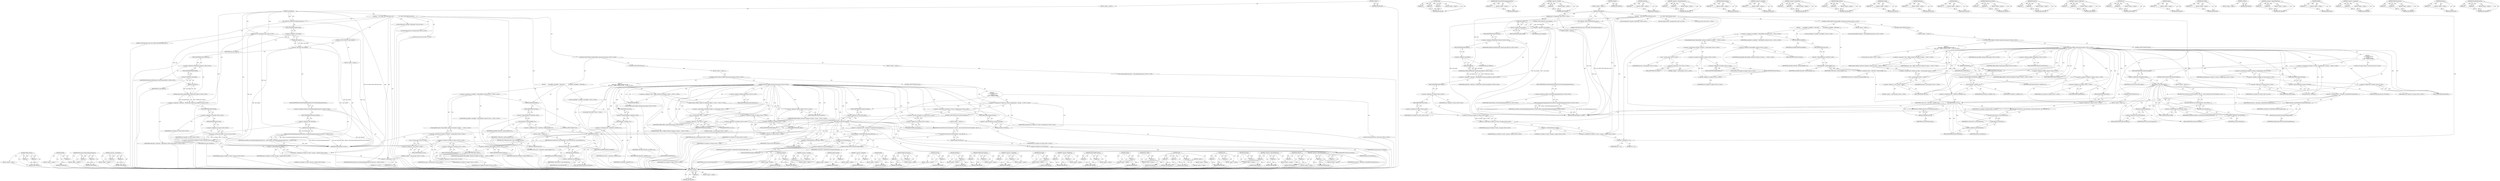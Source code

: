 digraph "&lt;operator&gt;.indirectIndexAccess" {
vulnerable_306 [label=<(METHOD,ToString)>];
vulnerable_307 [label=<(PARAM,p1)>];
vulnerable_308 [label=<(BLOCK,&lt;empty&gt;,&lt;empty&gt;)>];
vulnerable_309 [label=<(METHOD_RETURN,ANY)>];
vulnerable_285 [label=<(METHOD,send)>];
vulnerable_286 [label=<(PARAM,p1)>];
vulnerable_287 [label=<(PARAM,p2)>];
vulnerable_288 [label=<(PARAM,p3)>];
vulnerable_289 [label=<(BLOCK,&lt;empty&gt;,&lt;empty&gt;)>];
vulnerable_290 [label=<(METHOD_RETURN,ANY)>];
vulnerable_238 [label=<(METHOD,V8Proxy.throwNotEnoughArgumentsError)>];
vulnerable_239 [label=<(PARAM,p1)>];
vulnerable_240 [label=<(BLOCK,&lt;empty&gt;,&lt;empty&gt;)>];
vulnerable_241 [label=<(METHOD_RETURN,ANY)>];
vulnerable_261 [label=<(METHOD,&lt;operator&gt;.lessThan)>];
vulnerable_262 [label=<(PARAM,p1)>];
vulnerable_263 [label=<(PARAM,p2)>];
vulnerable_264 [label=<(BLOCK,&lt;empty&gt;,&lt;empty&gt;)>];
vulnerable_265 [label=<(METHOD_RETURN,ANY)>];
vulnerable_6 [label=<(METHOD,&lt;global&gt;)<SUB>1</SUB>>];
vulnerable_7 [label=<(BLOCK,&lt;empty&gt;,&lt;empty&gt;)<SUB>1</SUB>>];
vulnerable_8 [label=<(METHOD,sendCallback)<SUB>1</SUB>>];
vulnerable_9 [label="<(PARAM,const v8::Arguments&amp; args)<SUB>1</SUB>>"];
vulnerable_10 [label=<(BLOCK,{
     INC_STATS(&quot;DOM.WebSocket.send()&quot;);
 
   ...,{
     INC_STATS(&quot;DOM.WebSocket.send()&quot;);
 
   ...)<SUB>2</SUB>>];
vulnerable_11 [label=<(INC_STATS,INC_STATS(&quot;DOM.WebSocket.send()&quot;))<SUB>3</SUB>>];
vulnerable_12 [label=<(LITERAL,&quot;DOM.WebSocket.send()&quot;,INC_STATS(&quot;DOM.WebSocket.send()&quot;))<SUB>3</SUB>>];
vulnerable_13 [label=<(CONTROL_STRUCTURE,IF,if (!args.Length()))<SUB>5</SUB>>];
vulnerable_14 [label=<(&lt;operator&gt;.logicalNot,!args.Length())<SUB>5</SUB>>];
vulnerable_15 [label=<(Length,args.Length())<SUB>5</SUB>>];
vulnerable_16 [label=<(&lt;operator&gt;.fieldAccess,args.Length)<SUB>5</SUB>>];
vulnerable_17 [label=<(IDENTIFIER,args,args.Length())<SUB>5</SUB>>];
vulnerable_18 [label=<(FIELD_IDENTIFIER,Length,Length)<SUB>5</SUB>>];
vulnerable_19 [label=<(BLOCK,&lt;empty&gt;,&lt;empty&gt;)<SUB>6</SUB>>];
vulnerable_20 [label="<(RETURN,return V8Proxy::throwNotEnoughArgumentsError();,return V8Proxy::throwNotEnoughArgumentsError();)<SUB>6</SUB>>"];
vulnerable_21 [label="<(V8Proxy.throwNotEnoughArgumentsError,V8Proxy::throwNotEnoughArgumentsError())<SUB>6</SUB>>"];
vulnerable_22 [label="<(&lt;operator&gt;.fieldAccess,V8Proxy::throwNotEnoughArgumentsError)<SUB>6</SUB>>"];
vulnerable_23 [label="<(IDENTIFIER,V8Proxy,V8Proxy::throwNotEnoughArgumentsError())<SUB>6</SUB>>"];
vulnerable_24 [label=<(FIELD_IDENTIFIER,throwNotEnoughArgumentsError,throwNotEnoughArgumentsError)<SUB>6</SUB>>];
vulnerable_25 [label="<(LOCAL,WebSocket* webSocket: WebSocket*)<SUB>8</SUB>>"];
vulnerable_26 [label="<(&lt;operator&gt;.assignment,* webSocket = V8WebSocket::toNative(args.Holder()))<SUB>8</SUB>>"];
vulnerable_27 [label="<(IDENTIFIER,webSocket,* webSocket = V8WebSocket::toNative(args.Holder()))<SUB>8</SUB>>"];
vulnerable_28 [label="<(V8WebSocket.toNative,V8WebSocket::toNative(args.Holder()))<SUB>8</SUB>>"];
vulnerable_29 [label="<(&lt;operator&gt;.fieldAccess,V8WebSocket::toNative)<SUB>8</SUB>>"];
vulnerable_30 [label="<(IDENTIFIER,V8WebSocket,V8WebSocket::toNative(args.Holder()))<SUB>8</SUB>>"];
vulnerable_31 [label=<(FIELD_IDENTIFIER,toNative,toNative)<SUB>8</SUB>>];
vulnerable_32 [label=<(Holder,args.Holder())<SUB>8</SUB>>];
vulnerable_33 [label=<(&lt;operator&gt;.fieldAccess,args.Holder)<SUB>8</SUB>>];
vulnerable_34 [label=<(IDENTIFIER,args,args.Holder())<SUB>8</SUB>>];
vulnerable_35 [label=<(FIELD_IDENTIFIER,Holder,Holder)<SUB>8</SUB>>];
vulnerable_36 [label="<(&lt;operator&gt;.assignment,v8::Handle&lt;v8::Value&gt; message = args[0])<SUB>9</SUB>>"];
vulnerable_37 [label="<(&lt;operator&gt;.greaterThan,v8::Handle&lt;v8::Value&gt; message)<SUB>9</SUB>>"];
vulnerable_38 [label="<(&lt;operator&gt;.lessThan,v8::Handle&lt;v8::Value)<SUB>9</SUB>>"];
vulnerable_39 [label="<(&lt;operator&gt;.fieldAccess,v8::Handle)<SUB>9</SUB>>"];
vulnerable_40 [label="<(IDENTIFIER,v8,v8::Handle&lt;v8::Value)<SUB>9</SUB>>"];
vulnerable_41 [label=<(FIELD_IDENTIFIER,Handle,Handle)<SUB>9</SUB>>];
vulnerable_42 [label="<(&lt;operator&gt;.fieldAccess,v8::Value)<SUB>9</SUB>>"];
vulnerable_43 [label="<(IDENTIFIER,v8,v8::Handle&lt;v8::Value)<SUB>9</SUB>>"];
vulnerable_44 [label=<(FIELD_IDENTIFIER,Value,Value)<SUB>9</SUB>>];
vulnerable_45 [label="<(IDENTIFIER,message,v8::Handle&lt;v8::Value&gt; message)<SUB>9</SUB>>"];
vulnerable_46 [label=<(&lt;operator&gt;.indirectIndexAccess,args[0])<SUB>9</SUB>>];
vulnerable_47 [label="<(IDENTIFIER,args,v8::Handle&lt;v8::Value&gt; message = args[0])<SUB>9</SUB>>"];
vulnerable_48 [label="<(LITERAL,0,v8::Handle&lt;v8::Value&gt; message = args[0])<SUB>9</SUB>>"];
vulnerable_49 [label="<(LOCAL,ExceptionCode ec: ExceptionCode)<SUB>10</SUB>>"];
vulnerable_50 [label=<(&lt;operator&gt;.assignment,ec = 0)<SUB>10</SUB>>];
vulnerable_51 [label=<(IDENTIFIER,ec,ec = 0)<SUB>10</SUB>>];
vulnerable_52 [label=<(LITERAL,0,ec = 0)<SUB>10</SUB>>];
vulnerable_53 [label="<(LOCAL,bool result: bool)<SUB>11</SUB>>"];
vulnerable_54 [label="<(CONTROL_STRUCTURE,IF,if (V8ArrayBuffer::HasInstance(message)))<SUB>12</SUB>>"];
vulnerable_55 [label=<(BLOCK,&lt;empty&gt;,&lt;empty&gt;)<SUB>12</SUB>>];
vulnerable_56 [label="<(LOCAL,V8ArrayBuffer.HasInstance : V8ArrayBuffer.HasInstance)<SUB>12</SUB>>"];
vulnerable_57 [label=<(BLOCK,{
        ArrayBuffer* arrayBuffer = V8ArrayBuf...,{
        ArrayBuffer* arrayBuffer = V8ArrayBuf...)<SUB>12</SUB>>];
vulnerable_58 [label="<(LOCAL,ArrayBuffer* arrayBuffer: ArrayBuffer*)<SUB>13</SUB>>"];
vulnerable_59 [label="<(&lt;operator&gt;.assignment,* arrayBuffer = V8ArrayBuffer::toNative(v8::Han...)<SUB>13</SUB>>"];
vulnerable_60 [label="<(IDENTIFIER,arrayBuffer,* arrayBuffer = V8ArrayBuffer::toNative(v8::Han...)<SUB>13</SUB>>"];
vulnerable_61 [label="<(V8ArrayBuffer.toNative,V8ArrayBuffer::toNative(v8::Handle&lt;v8::Object&gt;:...)<SUB>13</SUB>>"];
vulnerable_62 [label="<(&lt;operator&gt;.fieldAccess,V8ArrayBuffer::toNative)<SUB>13</SUB>>"];
vulnerable_63 [label="<(IDENTIFIER,V8ArrayBuffer,V8ArrayBuffer::toNative(v8::Handle&lt;v8::Object&gt;:...)<SUB>13</SUB>>"];
vulnerable_64 [label=<(FIELD_IDENTIFIER,toNative,toNative)<SUB>13</SUB>>];
vulnerable_65 [label="<(&lt;operator&gt;.greaterThan,v8::Handle&lt;v8::Object&gt;::Cast(message))<SUB>13</SUB>>"];
vulnerable_66 [label="<(&lt;operator&gt;.lessThan,v8::Handle&lt;v8::Object)<SUB>13</SUB>>"];
vulnerable_67 [label="<(&lt;operator&gt;.fieldAccess,v8::Handle)<SUB>13</SUB>>"];
vulnerable_68 [label="<(IDENTIFIER,v8,v8::Handle&lt;v8::Object)<SUB>13</SUB>>"];
vulnerable_69 [label=<(FIELD_IDENTIFIER,Handle,Handle)<SUB>13</SUB>>];
vulnerable_70 [label="<(&lt;operator&gt;.fieldAccess,v8::Object)<SUB>13</SUB>>"];
vulnerable_71 [label="<(IDENTIFIER,v8,v8::Handle&lt;v8::Object)<SUB>13</SUB>>"];
vulnerable_72 [label=<(FIELD_IDENTIFIER,Object,Object)<SUB>13</SUB>>];
vulnerable_73 [label="<(Cast,::Cast(message))<SUB>13</SUB>>"];
vulnerable_74 [label="<(&lt;operator&gt;.fieldAccess,::Cast)<SUB>13</SUB>>"];
vulnerable_75 [label="<(LITERAL,&lt;global&gt;,::Cast(message))<SUB>13</SUB>>"];
vulnerable_76 [label=<(FIELD_IDENTIFIER,Cast,Cast)<SUB>13</SUB>>];
vulnerable_77 [label="<(IDENTIFIER,message,::Cast(message))<SUB>13</SUB>>"];
vulnerable_78 [label=<(ASSERT,ASSERT(arrayBuffer))<SUB>14</SUB>>];
vulnerable_79 [label=<(IDENTIFIER,arrayBuffer,ASSERT(arrayBuffer))<SUB>14</SUB>>];
vulnerable_80 [label=<(&lt;operator&gt;.assignment,result = webSocket-&gt;send(arrayBuffer, ec))<SUB>15</SUB>>];
vulnerable_81 [label=<(IDENTIFIER,result,result = webSocket-&gt;send(arrayBuffer, ec))<SUB>15</SUB>>];
vulnerable_82 [label=<(send,webSocket-&gt;send(arrayBuffer, ec))<SUB>15</SUB>>];
vulnerable_83 [label=<(&lt;operator&gt;.indirectFieldAccess,webSocket-&gt;send)<SUB>15</SUB>>];
vulnerable_84 [label=<(IDENTIFIER,webSocket,webSocket-&gt;send(arrayBuffer, ec))<SUB>15</SUB>>];
vulnerable_85 [label=<(FIELD_IDENTIFIER,send,send)<SUB>15</SUB>>];
vulnerable_86 [label=<(IDENTIFIER,arrayBuffer,webSocket-&gt;send(arrayBuffer, ec))<SUB>15</SUB>>];
vulnerable_87 [label=<(IDENTIFIER,ec,webSocket-&gt;send(arrayBuffer, ec))<SUB>15</SUB>>];
vulnerable_88 [label=<(CONTROL_STRUCTURE,ELSE,else)<SUB>16</SUB>>];
vulnerable_89 [label=<(BLOCK,&lt;empty&gt;,&lt;empty&gt;)<SUB>16</SUB>>];
vulnerable_90 [label="<(CONTROL_STRUCTURE,IF,if (V8Blob::HasInstance(message)))<SUB>16</SUB>>"];
vulnerable_91 [label="<(V8Blob.HasInstance,V8Blob::HasInstance(message))<SUB>16</SUB>>"];
vulnerable_92 [label="<(&lt;operator&gt;.fieldAccess,V8Blob::HasInstance)<SUB>16</SUB>>"];
vulnerable_93 [label="<(IDENTIFIER,V8Blob,V8Blob::HasInstance(message))<SUB>16</SUB>>"];
vulnerable_94 [label=<(FIELD_IDENTIFIER,HasInstance,HasInstance)<SUB>16</SUB>>];
vulnerable_95 [label="<(IDENTIFIER,message,V8Blob::HasInstance(message))<SUB>16</SUB>>"];
vulnerable_96 [label="<(BLOCK,{
        Blob* blob = V8Blob::toNative(v8::Han...,{
        Blob* blob = V8Blob::toNative(v8::Han...)<SUB>16</SUB>>"];
vulnerable_97 [label="<(LOCAL,Blob* blob: Blob*)<SUB>17</SUB>>"];
vulnerable_98 [label="<(&lt;operator&gt;.assignment,* blob = V8Blob::toNative(v8::Handle&lt;v8::Object...)<SUB>17</SUB>>"];
vulnerable_99 [label="<(IDENTIFIER,blob,* blob = V8Blob::toNative(v8::Handle&lt;v8::Object...)<SUB>17</SUB>>"];
vulnerable_100 [label="<(V8Blob.toNative,V8Blob::toNative(v8::Handle&lt;v8::Object&gt;::Cast(m...)<SUB>17</SUB>>"];
vulnerable_101 [label="<(&lt;operator&gt;.fieldAccess,V8Blob::toNative)<SUB>17</SUB>>"];
vulnerable_102 [label="<(IDENTIFIER,V8Blob,V8Blob::toNative(v8::Handle&lt;v8::Object&gt;::Cast(m...)<SUB>17</SUB>>"];
vulnerable_103 [label=<(FIELD_IDENTIFIER,toNative,toNative)<SUB>17</SUB>>];
vulnerable_104 [label="<(&lt;operator&gt;.greaterThan,v8::Handle&lt;v8::Object&gt;::Cast(message))<SUB>17</SUB>>"];
vulnerable_105 [label="<(&lt;operator&gt;.lessThan,v8::Handle&lt;v8::Object)<SUB>17</SUB>>"];
vulnerable_106 [label="<(&lt;operator&gt;.fieldAccess,v8::Handle)<SUB>17</SUB>>"];
vulnerable_107 [label="<(IDENTIFIER,v8,v8::Handle&lt;v8::Object)<SUB>17</SUB>>"];
vulnerable_108 [label=<(FIELD_IDENTIFIER,Handle,Handle)<SUB>17</SUB>>];
vulnerable_109 [label="<(&lt;operator&gt;.fieldAccess,v8::Object)<SUB>17</SUB>>"];
vulnerable_110 [label="<(IDENTIFIER,v8,v8::Handle&lt;v8::Object)<SUB>17</SUB>>"];
vulnerable_111 [label=<(FIELD_IDENTIFIER,Object,Object)<SUB>17</SUB>>];
vulnerable_112 [label="<(Cast,::Cast(message))<SUB>17</SUB>>"];
vulnerable_113 [label="<(&lt;operator&gt;.fieldAccess,::Cast)<SUB>17</SUB>>"];
vulnerable_114 [label="<(LITERAL,&lt;global&gt;,::Cast(message))<SUB>17</SUB>>"];
vulnerable_115 [label=<(FIELD_IDENTIFIER,Cast,Cast)<SUB>17</SUB>>];
vulnerable_116 [label="<(IDENTIFIER,message,::Cast(message))<SUB>17</SUB>>"];
vulnerable_117 [label=<(ASSERT,ASSERT(blob))<SUB>18</SUB>>];
vulnerable_118 [label=<(IDENTIFIER,blob,ASSERT(blob))<SUB>18</SUB>>];
vulnerable_119 [label=<(&lt;operator&gt;.assignment,result = webSocket-&gt;send(blob, ec))<SUB>19</SUB>>];
vulnerable_120 [label=<(IDENTIFIER,result,result = webSocket-&gt;send(blob, ec))<SUB>19</SUB>>];
vulnerable_121 [label=<(send,webSocket-&gt;send(blob, ec))<SUB>19</SUB>>];
vulnerable_122 [label=<(&lt;operator&gt;.indirectFieldAccess,webSocket-&gt;send)<SUB>19</SUB>>];
vulnerable_123 [label=<(IDENTIFIER,webSocket,webSocket-&gt;send(blob, ec))<SUB>19</SUB>>];
vulnerable_124 [label=<(FIELD_IDENTIFIER,send,send)<SUB>19</SUB>>];
vulnerable_125 [label=<(IDENTIFIER,blob,webSocket-&gt;send(blob, ec))<SUB>19</SUB>>];
vulnerable_126 [label=<(IDENTIFIER,ec,webSocket-&gt;send(blob, ec))<SUB>19</SUB>>];
vulnerable_127 [label=<(CONTROL_STRUCTURE,ELSE,else)<SUB>20</SUB>>];
vulnerable_128 [label="<(BLOCK,{
        v8::TryCatch tryCatch;
        v8::Ha...,{
        v8::TryCatch tryCatch;
        v8::Ha...)<SUB>20</SUB>>"];
vulnerable_129 [label="<(LOCAL,v8.TryCatch tryCatch: v8.TryCatch)<SUB>21</SUB>>"];
vulnerable_130 [label="<(&lt;operator&gt;.assignment,v8::Handle&lt;v8::String&gt; stringMessage = message-...)<SUB>22</SUB>>"];
vulnerable_131 [label="<(&lt;operator&gt;.greaterThan,v8::Handle&lt;v8::String&gt; stringMessage)<SUB>22</SUB>>"];
vulnerable_132 [label="<(&lt;operator&gt;.lessThan,v8::Handle&lt;v8::String)<SUB>22</SUB>>"];
vulnerable_133 [label="<(&lt;operator&gt;.fieldAccess,v8::Handle)<SUB>22</SUB>>"];
vulnerable_134 [label="<(IDENTIFIER,v8,v8::Handle&lt;v8::String)<SUB>22</SUB>>"];
vulnerable_135 [label=<(FIELD_IDENTIFIER,Handle,Handle)<SUB>22</SUB>>];
vulnerable_136 [label="<(&lt;operator&gt;.fieldAccess,v8::String)<SUB>22</SUB>>"];
vulnerable_137 [label="<(IDENTIFIER,v8,v8::Handle&lt;v8::String)<SUB>22</SUB>>"];
vulnerable_138 [label=<(FIELD_IDENTIFIER,String,String)<SUB>22</SUB>>];
vulnerable_139 [label="<(IDENTIFIER,stringMessage,v8::Handle&lt;v8::String&gt; stringMessage)<SUB>22</SUB>>"];
vulnerable_140 [label=<(ToString,message-&gt;ToString())<SUB>22</SUB>>];
vulnerable_141 [label=<(&lt;operator&gt;.indirectFieldAccess,message-&gt;ToString)<SUB>22</SUB>>];
vulnerable_142 [label=<(IDENTIFIER,message,message-&gt;ToString())<SUB>22</SUB>>];
vulnerable_143 [label=<(FIELD_IDENTIFIER,ToString,ToString)<SUB>22</SUB>>];
vulnerable_144 [label=<(CONTROL_STRUCTURE,IF,if (tryCatch.HasCaught()))<SUB>23</SUB>>];
vulnerable_145 [label=<(HasCaught,tryCatch.HasCaught())<SUB>23</SUB>>];
vulnerable_146 [label=<(&lt;operator&gt;.fieldAccess,tryCatch.HasCaught)<SUB>23</SUB>>];
vulnerable_147 [label=<(IDENTIFIER,tryCatch,tryCatch.HasCaught())<SUB>23</SUB>>];
vulnerable_148 [label=<(FIELD_IDENTIFIER,HasCaught,HasCaught)<SUB>23</SUB>>];
vulnerable_149 [label=<(BLOCK,&lt;empty&gt;,&lt;empty&gt;)<SUB>24</SUB>>];
vulnerable_150 [label=<(RETURN,return throwError(tryCatch.Exception(), args.Ge...,return throwError(tryCatch.Exception(), args.Ge...)<SUB>24</SUB>>];
vulnerable_151 [label=<(throwError,throwError(tryCatch.Exception(), args.GetIsolat...)<SUB>24</SUB>>];
vulnerable_152 [label=<(Exception,tryCatch.Exception())<SUB>24</SUB>>];
vulnerable_153 [label=<(&lt;operator&gt;.fieldAccess,tryCatch.Exception)<SUB>24</SUB>>];
vulnerable_154 [label=<(IDENTIFIER,tryCatch,tryCatch.Exception())<SUB>24</SUB>>];
vulnerable_155 [label=<(FIELD_IDENTIFIER,Exception,Exception)<SUB>24</SUB>>];
vulnerable_156 [label=<(GetIsolate,args.GetIsolate())<SUB>24</SUB>>];
vulnerable_157 [label=<(&lt;operator&gt;.fieldAccess,args.GetIsolate)<SUB>24</SUB>>];
vulnerable_158 [label=<(IDENTIFIER,args,args.GetIsolate())<SUB>24</SUB>>];
vulnerable_159 [label=<(FIELD_IDENTIFIER,GetIsolate,GetIsolate)<SUB>24</SUB>>];
vulnerable_160 [label=<(&lt;operator&gt;.assignment,result = webSocket-&gt;send(toWebCoreString(string...)<SUB>25</SUB>>];
vulnerable_161 [label=<(IDENTIFIER,result,result = webSocket-&gt;send(toWebCoreString(string...)<SUB>25</SUB>>];
vulnerable_162 [label=<(send,webSocket-&gt;send(toWebCoreString(stringMessage),...)<SUB>25</SUB>>];
vulnerable_163 [label=<(&lt;operator&gt;.indirectFieldAccess,webSocket-&gt;send)<SUB>25</SUB>>];
vulnerable_164 [label=<(IDENTIFIER,webSocket,webSocket-&gt;send(toWebCoreString(stringMessage),...)<SUB>25</SUB>>];
vulnerable_165 [label=<(FIELD_IDENTIFIER,send,send)<SUB>25</SUB>>];
vulnerable_166 [label=<(toWebCoreString,toWebCoreString(stringMessage))<SUB>25</SUB>>];
vulnerable_167 [label=<(IDENTIFIER,stringMessage,toWebCoreString(stringMessage))<SUB>25</SUB>>];
vulnerable_168 [label=<(IDENTIFIER,ec,webSocket-&gt;send(toWebCoreString(stringMessage),...)<SUB>25</SUB>>];
vulnerable_169 [label=<(CONTROL_STRUCTURE,IF,if (ec))<SUB>27</SUB>>];
vulnerable_170 [label=<(IDENTIFIER,ec,if (ec))<SUB>27</SUB>>];
vulnerable_171 [label=<(BLOCK,&lt;empty&gt;,&lt;empty&gt;)<SUB>28</SUB>>];
vulnerable_172 [label=<(RETURN,return throwError(ec, args.GetIsolate());,return throwError(ec, args.GetIsolate());)<SUB>28</SUB>>];
vulnerable_173 [label=<(throwError,throwError(ec, args.GetIsolate()))<SUB>28</SUB>>];
vulnerable_174 [label=<(IDENTIFIER,ec,throwError(ec, args.GetIsolate()))<SUB>28</SUB>>];
vulnerable_175 [label=<(GetIsolate,args.GetIsolate())<SUB>28</SUB>>];
vulnerable_176 [label=<(&lt;operator&gt;.fieldAccess,args.GetIsolate)<SUB>28</SUB>>];
vulnerable_177 [label=<(IDENTIFIER,args,args.GetIsolate())<SUB>28</SUB>>];
vulnerable_178 [label=<(FIELD_IDENTIFIER,GetIsolate,GetIsolate)<SUB>28</SUB>>];
vulnerable_179 [label=<(RETURN,return v8Boolean(result);,return v8Boolean(result);)<SUB>30</SUB>>];
vulnerable_180 [label=<(v8Boolean,v8Boolean(result))<SUB>30</SUB>>];
vulnerable_181 [label=<(IDENTIFIER,result,v8Boolean(result))<SUB>30</SUB>>];
vulnerable_182 [label=<(METHOD_RETURN,Handle&lt;v8.Value&gt;)<SUB>1</SUB>>];
vulnerable_184 [label=<(METHOD_RETURN,ANY)<SUB>1</SUB>>];
vulnerable_323 [label=<(METHOD,GetIsolate)>];
vulnerable_324 [label=<(PARAM,p1)>];
vulnerable_325 [label=<(BLOCK,&lt;empty&gt;,&lt;empty&gt;)>];
vulnerable_326 [label=<(METHOD_RETURN,ANY)>];
vulnerable_266 [label=<(METHOD,&lt;operator&gt;.indirectIndexAccess)>];
vulnerable_267 [label=<(PARAM,p1)>];
vulnerable_268 [label=<(PARAM,p2)>];
vulnerable_269 [label=<(BLOCK,&lt;empty&gt;,&lt;empty&gt;)>];
vulnerable_270 [label=<(METHOD_RETURN,ANY)>];
vulnerable_327 [label=<(METHOD,toWebCoreString)>];
vulnerable_328 [label=<(PARAM,p1)>];
vulnerable_329 [label=<(BLOCK,&lt;empty&gt;,&lt;empty&gt;)>];
vulnerable_330 [label=<(METHOD_RETURN,ANY)>];
vulnerable_225 [label=<(METHOD,&lt;operator&gt;.logicalNot)>];
vulnerable_226 [label=<(PARAM,p1)>];
vulnerable_227 [label=<(BLOCK,&lt;empty&gt;,&lt;empty&gt;)>];
vulnerable_228 [label=<(METHOD_RETURN,ANY)>];
vulnerable_256 [label=<(METHOD,&lt;operator&gt;.greaterThan)>];
vulnerable_257 [label=<(PARAM,p1)>];
vulnerable_258 [label=<(PARAM,p2)>];
vulnerable_259 [label=<(BLOCK,&lt;empty&gt;,&lt;empty&gt;)>];
vulnerable_260 [label=<(METHOD_RETURN,ANY)>];
vulnerable_301 [label=<(METHOD,V8Blob.toNative)>];
vulnerable_302 [label=<(PARAM,p1)>];
vulnerable_303 [label=<(PARAM,p2)>];
vulnerable_304 [label=<(BLOCK,&lt;empty&gt;,&lt;empty&gt;)>];
vulnerable_305 [label=<(METHOD_RETURN,ANY)>];
vulnerable_310 [label=<(METHOD,HasCaught)>];
vulnerable_311 [label=<(PARAM,p1)>];
vulnerable_312 [label=<(BLOCK,&lt;empty&gt;,&lt;empty&gt;)>];
vulnerable_313 [label=<(METHOD_RETURN,ANY)>];
vulnerable_331 [label=<(METHOD,v8Boolean)>];
vulnerable_332 [label=<(PARAM,p1)>];
vulnerable_333 [label=<(BLOCK,&lt;empty&gt;,&lt;empty&gt;)>];
vulnerable_334 [label=<(METHOD_RETURN,ANY)>];
vulnerable_252 [label=<(METHOD,Holder)>];
vulnerable_253 [label=<(PARAM,p1)>];
vulnerable_254 [label=<(BLOCK,&lt;empty&gt;,&lt;empty&gt;)>];
vulnerable_255 [label=<(METHOD_RETURN,ANY)>];
vulnerable_247 [label=<(METHOD,V8WebSocket.toNative)>];
vulnerable_248 [label=<(PARAM,p1)>];
vulnerable_249 [label=<(PARAM,p2)>];
vulnerable_250 [label=<(BLOCK,&lt;empty&gt;,&lt;empty&gt;)>];
vulnerable_251 [label=<(METHOD_RETURN,ANY)>];
vulnerable_314 [label=<(METHOD,throwError)>];
vulnerable_315 [label=<(PARAM,p1)>];
vulnerable_316 [label=<(PARAM,p2)>];
vulnerable_317 [label=<(BLOCK,&lt;empty&gt;,&lt;empty&gt;)>];
vulnerable_318 [label=<(METHOD_RETURN,ANY)>];
vulnerable_233 [label=<(METHOD,&lt;operator&gt;.fieldAccess)>];
vulnerable_234 [label=<(PARAM,p1)>];
vulnerable_235 [label=<(PARAM,p2)>];
vulnerable_236 [label=<(BLOCK,&lt;empty&gt;,&lt;empty&gt;)>];
vulnerable_237 [label=<(METHOD_RETURN,ANY)>];
vulnerable_276 [label=<(METHOD,Cast)>];
vulnerable_277 [label=<(PARAM,p1)>];
vulnerable_278 [label=<(PARAM,p2)>];
vulnerable_279 [label=<(BLOCK,&lt;empty&gt;,&lt;empty&gt;)>];
vulnerable_280 [label=<(METHOD_RETURN,ANY)>];
vulnerable_229 [label=<(METHOD,Length)>];
vulnerable_230 [label=<(PARAM,p1)>];
vulnerable_231 [label=<(BLOCK,&lt;empty&gt;,&lt;empty&gt;)>];
vulnerable_232 [label=<(METHOD_RETURN,ANY)>];
vulnerable_221 [label=<(METHOD,INC_STATS)>];
vulnerable_222 [label=<(PARAM,p1)>];
vulnerable_223 [label=<(BLOCK,&lt;empty&gt;,&lt;empty&gt;)>];
vulnerable_224 [label=<(METHOD_RETURN,ANY)>];
vulnerable_215 [label=<(METHOD,&lt;global&gt;)<SUB>1</SUB>>];
vulnerable_216 [label=<(BLOCK,&lt;empty&gt;,&lt;empty&gt;)>];
vulnerable_217 [label=<(METHOD_RETURN,ANY)>];
vulnerable_291 [label=<(METHOD,&lt;operator&gt;.indirectFieldAccess)>];
vulnerable_292 [label=<(PARAM,p1)>];
vulnerable_293 [label=<(PARAM,p2)>];
vulnerable_294 [label=<(BLOCK,&lt;empty&gt;,&lt;empty&gt;)>];
vulnerable_295 [label=<(METHOD_RETURN,ANY)>];
vulnerable_281 [label=<(METHOD,ASSERT)>];
vulnerable_282 [label=<(PARAM,p1)>];
vulnerable_283 [label=<(BLOCK,&lt;empty&gt;,&lt;empty&gt;)>];
vulnerable_284 [label=<(METHOD_RETURN,ANY)>];
vulnerable_242 [label=<(METHOD,&lt;operator&gt;.assignment)>];
vulnerable_243 [label=<(PARAM,p1)>];
vulnerable_244 [label=<(PARAM,p2)>];
vulnerable_245 [label=<(BLOCK,&lt;empty&gt;,&lt;empty&gt;)>];
vulnerable_246 [label=<(METHOD_RETURN,ANY)>];
vulnerable_296 [label=<(METHOD,V8Blob.HasInstance)>];
vulnerable_297 [label=<(PARAM,p1)>];
vulnerable_298 [label=<(PARAM,p2)>];
vulnerable_299 [label=<(BLOCK,&lt;empty&gt;,&lt;empty&gt;)>];
vulnerable_300 [label=<(METHOD_RETURN,ANY)>];
vulnerable_319 [label=<(METHOD,Exception)>];
vulnerable_320 [label=<(PARAM,p1)>];
vulnerable_321 [label=<(BLOCK,&lt;empty&gt;,&lt;empty&gt;)>];
vulnerable_322 [label=<(METHOD_RETURN,ANY)>];
vulnerable_271 [label=<(METHOD,V8ArrayBuffer.toNative)>];
vulnerable_272 [label=<(PARAM,p1)>];
vulnerable_273 [label=<(PARAM,p2)>];
vulnerable_274 [label=<(BLOCK,&lt;empty&gt;,&lt;empty&gt;)>];
vulnerable_275 [label=<(METHOD_RETURN,ANY)>];
fixed_310 [label=<(METHOD,V8Blob.toNative)>];
fixed_311 [label=<(PARAM,p1)>];
fixed_312 [label=<(PARAM,p2)>];
fixed_313 [label=<(BLOCK,&lt;empty&gt;,&lt;empty&gt;)>];
fixed_314 [label=<(METHOD_RETURN,ANY)>];
fixed_290 [label=<(METHOD,ASSERT)>];
fixed_291 [label=<(PARAM,p1)>];
fixed_292 [label=<(BLOCK,&lt;empty&gt;,&lt;empty&gt;)>];
fixed_293 [label=<(METHOD_RETURN,ANY)>];
fixed_242 [label=<(METHOD,V8Proxy.throwNotEnoughArgumentsError)>];
fixed_243 [label=<(PARAM,p1)>];
fixed_244 [label=<(PARAM,p2)>];
fixed_245 [label=<(BLOCK,&lt;empty&gt;,&lt;empty&gt;)>];
fixed_246 [label=<(METHOD_RETURN,ANY)>];
fixed_265 [label=<(METHOD,&lt;operator&gt;.greaterThan)>];
fixed_266 [label=<(PARAM,p1)>];
fixed_267 [label=<(PARAM,p2)>];
fixed_268 [label=<(BLOCK,&lt;empty&gt;,&lt;empty&gt;)>];
fixed_269 [label=<(METHOD_RETURN,ANY)>];
fixed_6 [label=<(METHOD,&lt;global&gt;)<SUB>1</SUB>>];
fixed_7 [label=<(BLOCK,&lt;empty&gt;,&lt;empty&gt;)<SUB>1</SUB>>];
fixed_8 [label=<(METHOD,sendCallback)<SUB>1</SUB>>];
fixed_9 [label="<(PARAM,const v8::Arguments&amp; args)<SUB>1</SUB>>"];
fixed_10 [label=<(BLOCK,{
     INC_STATS(&quot;DOM.WebSocket.send()&quot;);
 
   ...,{
     INC_STATS(&quot;DOM.WebSocket.send()&quot;);
 
   ...)<SUB>2</SUB>>];
fixed_11 [label=<(INC_STATS,INC_STATS(&quot;DOM.WebSocket.send()&quot;))<SUB>3</SUB>>];
fixed_12 [label=<(LITERAL,&quot;DOM.WebSocket.send()&quot;,INC_STATS(&quot;DOM.WebSocket.send()&quot;))<SUB>3</SUB>>];
fixed_13 [label=<(CONTROL_STRUCTURE,IF,if (!args.Length()))<SUB>5</SUB>>];
fixed_14 [label=<(&lt;operator&gt;.logicalNot,!args.Length())<SUB>5</SUB>>];
fixed_15 [label=<(Length,args.Length())<SUB>5</SUB>>];
fixed_16 [label=<(&lt;operator&gt;.fieldAccess,args.Length)<SUB>5</SUB>>];
fixed_17 [label=<(IDENTIFIER,args,args.Length())<SUB>5</SUB>>];
fixed_18 [label=<(FIELD_IDENTIFIER,Length,Length)<SUB>5</SUB>>];
fixed_19 [label=<(BLOCK,&lt;empty&gt;,&lt;empty&gt;)<SUB>6</SUB>>];
fixed_20 [label="<(RETURN,return V8Proxy::throwNotEnoughArgumentsError(ar...,return V8Proxy::throwNotEnoughArgumentsError(ar...)<SUB>6</SUB>>"];
fixed_21 [label="<(V8Proxy.throwNotEnoughArgumentsError,V8Proxy::throwNotEnoughArgumentsError(args.GetI...)<SUB>6</SUB>>"];
fixed_22 [label="<(&lt;operator&gt;.fieldAccess,V8Proxy::throwNotEnoughArgumentsError)<SUB>6</SUB>>"];
fixed_23 [label="<(IDENTIFIER,V8Proxy,V8Proxy::throwNotEnoughArgumentsError(args.GetI...)<SUB>6</SUB>>"];
fixed_24 [label=<(FIELD_IDENTIFIER,throwNotEnoughArgumentsError,throwNotEnoughArgumentsError)<SUB>6</SUB>>];
fixed_25 [label=<(GetIsolate,args.GetIsolate())<SUB>6</SUB>>];
fixed_26 [label=<(&lt;operator&gt;.fieldAccess,args.GetIsolate)<SUB>6</SUB>>];
fixed_27 [label=<(IDENTIFIER,args,args.GetIsolate())<SUB>6</SUB>>];
fixed_28 [label=<(FIELD_IDENTIFIER,GetIsolate,GetIsolate)<SUB>6</SUB>>];
fixed_29 [label="<(LOCAL,WebSocket* webSocket: WebSocket*)<SUB>8</SUB>>"];
fixed_30 [label="<(&lt;operator&gt;.assignment,* webSocket = V8WebSocket::toNative(args.Holder()))<SUB>8</SUB>>"];
fixed_31 [label="<(IDENTIFIER,webSocket,* webSocket = V8WebSocket::toNative(args.Holder()))<SUB>8</SUB>>"];
fixed_32 [label="<(V8WebSocket.toNative,V8WebSocket::toNative(args.Holder()))<SUB>8</SUB>>"];
fixed_33 [label="<(&lt;operator&gt;.fieldAccess,V8WebSocket::toNative)<SUB>8</SUB>>"];
fixed_34 [label="<(IDENTIFIER,V8WebSocket,V8WebSocket::toNative(args.Holder()))<SUB>8</SUB>>"];
fixed_35 [label=<(FIELD_IDENTIFIER,toNative,toNative)<SUB>8</SUB>>];
fixed_36 [label=<(Holder,args.Holder())<SUB>8</SUB>>];
fixed_37 [label=<(&lt;operator&gt;.fieldAccess,args.Holder)<SUB>8</SUB>>];
fixed_38 [label=<(IDENTIFIER,args,args.Holder())<SUB>8</SUB>>];
fixed_39 [label=<(FIELD_IDENTIFIER,Holder,Holder)<SUB>8</SUB>>];
fixed_40 [label="<(&lt;operator&gt;.assignment,v8::Handle&lt;v8::Value&gt; message = args[0])<SUB>9</SUB>>"];
fixed_41 [label="<(&lt;operator&gt;.greaterThan,v8::Handle&lt;v8::Value&gt; message)<SUB>9</SUB>>"];
fixed_42 [label="<(&lt;operator&gt;.lessThan,v8::Handle&lt;v8::Value)<SUB>9</SUB>>"];
fixed_43 [label="<(&lt;operator&gt;.fieldAccess,v8::Handle)<SUB>9</SUB>>"];
fixed_44 [label="<(IDENTIFIER,v8,v8::Handle&lt;v8::Value)<SUB>9</SUB>>"];
fixed_45 [label=<(FIELD_IDENTIFIER,Handle,Handle)<SUB>9</SUB>>];
fixed_46 [label="<(&lt;operator&gt;.fieldAccess,v8::Value)<SUB>9</SUB>>"];
fixed_47 [label="<(IDENTIFIER,v8,v8::Handle&lt;v8::Value)<SUB>9</SUB>>"];
fixed_48 [label=<(FIELD_IDENTIFIER,Value,Value)<SUB>9</SUB>>];
fixed_49 [label="<(IDENTIFIER,message,v8::Handle&lt;v8::Value&gt; message)<SUB>9</SUB>>"];
fixed_50 [label=<(&lt;operator&gt;.indirectIndexAccess,args[0])<SUB>9</SUB>>];
fixed_51 [label="<(IDENTIFIER,args,v8::Handle&lt;v8::Value&gt; message = args[0])<SUB>9</SUB>>"];
fixed_52 [label="<(LITERAL,0,v8::Handle&lt;v8::Value&gt; message = args[0])<SUB>9</SUB>>"];
fixed_53 [label="<(LOCAL,ExceptionCode ec: ExceptionCode)<SUB>10</SUB>>"];
fixed_54 [label=<(&lt;operator&gt;.assignment,ec = 0)<SUB>10</SUB>>];
fixed_55 [label=<(IDENTIFIER,ec,ec = 0)<SUB>10</SUB>>];
fixed_56 [label=<(LITERAL,0,ec = 0)<SUB>10</SUB>>];
fixed_57 [label="<(LOCAL,bool result: bool)<SUB>11</SUB>>"];
fixed_58 [label="<(CONTROL_STRUCTURE,IF,if (V8ArrayBuffer::HasInstance(message)))<SUB>12</SUB>>"];
fixed_59 [label=<(BLOCK,&lt;empty&gt;,&lt;empty&gt;)<SUB>12</SUB>>];
fixed_60 [label="<(LOCAL,V8ArrayBuffer.HasInstance : V8ArrayBuffer.HasInstance)<SUB>12</SUB>>"];
fixed_61 [label=<(BLOCK,{
        ArrayBuffer* arrayBuffer = V8ArrayBuf...,{
        ArrayBuffer* arrayBuffer = V8ArrayBuf...)<SUB>12</SUB>>];
fixed_62 [label="<(LOCAL,ArrayBuffer* arrayBuffer: ArrayBuffer*)<SUB>13</SUB>>"];
fixed_63 [label="<(&lt;operator&gt;.assignment,* arrayBuffer = V8ArrayBuffer::toNative(v8::Han...)<SUB>13</SUB>>"];
fixed_64 [label="<(IDENTIFIER,arrayBuffer,* arrayBuffer = V8ArrayBuffer::toNative(v8::Han...)<SUB>13</SUB>>"];
fixed_65 [label="<(V8ArrayBuffer.toNative,V8ArrayBuffer::toNative(v8::Handle&lt;v8::Object&gt;:...)<SUB>13</SUB>>"];
fixed_66 [label="<(&lt;operator&gt;.fieldAccess,V8ArrayBuffer::toNative)<SUB>13</SUB>>"];
fixed_67 [label="<(IDENTIFIER,V8ArrayBuffer,V8ArrayBuffer::toNative(v8::Handle&lt;v8::Object&gt;:...)<SUB>13</SUB>>"];
fixed_68 [label=<(FIELD_IDENTIFIER,toNative,toNative)<SUB>13</SUB>>];
fixed_69 [label="<(&lt;operator&gt;.greaterThan,v8::Handle&lt;v8::Object&gt;::Cast(message))<SUB>13</SUB>>"];
fixed_70 [label="<(&lt;operator&gt;.lessThan,v8::Handle&lt;v8::Object)<SUB>13</SUB>>"];
fixed_71 [label="<(&lt;operator&gt;.fieldAccess,v8::Handle)<SUB>13</SUB>>"];
fixed_72 [label="<(IDENTIFIER,v8,v8::Handle&lt;v8::Object)<SUB>13</SUB>>"];
fixed_73 [label=<(FIELD_IDENTIFIER,Handle,Handle)<SUB>13</SUB>>];
fixed_74 [label="<(&lt;operator&gt;.fieldAccess,v8::Object)<SUB>13</SUB>>"];
fixed_75 [label="<(IDENTIFIER,v8,v8::Handle&lt;v8::Object)<SUB>13</SUB>>"];
fixed_76 [label=<(FIELD_IDENTIFIER,Object,Object)<SUB>13</SUB>>];
fixed_77 [label="<(Cast,::Cast(message))<SUB>13</SUB>>"];
fixed_78 [label="<(&lt;operator&gt;.fieldAccess,::Cast)<SUB>13</SUB>>"];
fixed_79 [label="<(LITERAL,&lt;global&gt;,::Cast(message))<SUB>13</SUB>>"];
fixed_80 [label=<(FIELD_IDENTIFIER,Cast,Cast)<SUB>13</SUB>>];
fixed_81 [label="<(IDENTIFIER,message,::Cast(message))<SUB>13</SUB>>"];
fixed_82 [label=<(ASSERT,ASSERT(arrayBuffer))<SUB>14</SUB>>];
fixed_83 [label=<(IDENTIFIER,arrayBuffer,ASSERT(arrayBuffer))<SUB>14</SUB>>];
fixed_84 [label=<(&lt;operator&gt;.assignment,result = webSocket-&gt;send(arrayBuffer, ec))<SUB>15</SUB>>];
fixed_85 [label=<(IDENTIFIER,result,result = webSocket-&gt;send(arrayBuffer, ec))<SUB>15</SUB>>];
fixed_86 [label=<(send,webSocket-&gt;send(arrayBuffer, ec))<SUB>15</SUB>>];
fixed_87 [label=<(&lt;operator&gt;.indirectFieldAccess,webSocket-&gt;send)<SUB>15</SUB>>];
fixed_88 [label=<(IDENTIFIER,webSocket,webSocket-&gt;send(arrayBuffer, ec))<SUB>15</SUB>>];
fixed_89 [label=<(FIELD_IDENTIFIER,send,send)<SUB>15</SUB>>];
fixed_90 [label=<(IDENTIFIER,arrayBuffer,webSocket-&gt;send(arrayBuffer, ec))<SUB>15</SUB>>];
fixed_91 [label=<(IDENTIFIER,ec,webSocket-&gt;send(arrayBuffer, ec))<SUB>15</SUB>>];
fixed_92 [label=<(CONTROL_STRUCTURE,ELSE,else)<SUB>16</SUB>>];
fixed_93 [label=<(BLOCK,&lt;empty&gt;,&lt;empty&gt;)<SUB>16</SUB>>];
fixed_94 [label="<(CONTROL_STRUCTURE,IF,if (V8Blob::HasInstance(message)))<SUB>16</SUB>>"];
fixed_95 [label="<(V8Blob.HasInstance,V8Blob::HasInstance(message))<SUB>16</SUB>>"];
fixed_96 [label="<(&lt;operator&gt;.fieldAccess,V8Blob::HasInstance)<SUB>16</SUB>>"];
fixed_97 [label="<(IDENTIFIER,V8Blob,V8Blob::HasInstance(message))<SUB>16</SUB>>"];
fixed_98 [label=<(FIELD_IDENTIFIER,HasInstance,HasInstance)<SUB>16</SUB>>];
fixed_99 [label="<(IDENTIFIER,message,V8Blob::HasInstance(message))<SUB>16</SUB>>"];
fixed_100 [label="<(BLOCK,{
        Blob* blob = V8Blob::toNative(v8::Han...,{
        Blob* blob = V8Blob::toNative(v8::Han...)<SUB>16</SUB>>"];
fixed_101 [label="<(LOCAL,Blob* blob: Blob*)<SUB>17</SUB>>"];
fixed_102 [label="<(&lt;operator&gt;.assignment,* blob = V8Blob::toNative(v8::Handle&lt;v8::Object...)<SUB>17</SUB>>"];
fixed_103 [label="<(IDENTIFIER,blob,* blob = V8Blob::toNative(v8::Handle&lt;v8::Object...)<SUB>17</SUB>>"];
fixed_104 [label="<(V8Blob.toNative,V8Blob::toNative(v8::Handle&lt;v8::Object&gt;::Cast(m...)<SUB>17</SUB>>"];
fixed_105 [label="<(&lt;operator&gt;.fieldAccess,V8Blob::toNative)<SUB>17</SUB>>"];
fixed_106 [label="<(IDENTIFIER,V8Blob,V8Blob::toNative(v8::Handle&lt;v8::Object&gt;::Cast(m...)<SUB>17</SUB>>"];
fixed_107 [label=<(FIELD_IDENTIFIER,toNative,toNative)<SUB>17</SUB>>];
fixed_108 [label="<(&lt;operator&gt;.greaterThan,v8::Handle&lt;v8::Object&gt;::Cast(message))<SUB>17</SUB>>"];
fixed_109 [label="<(&lt;operator&gt;.lessThan,v8::Handle&lt;v8::Object)<SUB>17</SUB>>"];
fixed_110 [label="<(&lt;operator&gt;.fieldAccess,v8::Handle)<SUB>17</SUB>>"];
fixed_111 [label="<(IDENTIFIER,v8,v8::Handle&lt;v8::Object)<SUB>17</SUB>>"];
fixed_112 [label=<(FIELD_IDENTIFIER,Handle,Handle)<SUB>17</SUB>>];
fixed_113 [label="<(&lt;operator&gt;.fieldAccess,v8::Object)<SUB>17</SUB>>"];
fixed_114 [label="<(IDENTIFIER,v8,v8::Handle&lt;v8::Object)<SUB>17</SUB>>"];
fixed_115 [label=<(FIELD_IDENTIFIER,Object,Object)<SUB>17</SUB>>];
fixed_116 [label="<(Cast,::Cast(message))<SUB>17</SUB>>"];
fixed_117 [label="<(&lt;operator&gt;.fieldAccess,::Cast)<SUB>17</SUB>>"];
fixed_118 [label="<(LITERAL,&lt;global&gt;,::Cast(message))<SUB>17</SUB>>"];
fixed_119 [label=<(FIELD_IDENTIFIER,Cast,Cast)<SUB>17</SUB>>];
fixed_120 [label="<(IDENTIFIER,message,::Cast(message))<SUB>17</SUB>>"];
fixed_121 [label=<(ASSERT,ASSERT(blob))<SUB>18</SUB>>];
fixed_122 [label=<(IDENTIFIER,blob,ASSERT(blob))<SUB>18</SUB>>];
fixed_123 [label=<(&lt;operator&gt;.assignment,result = webSocket-&gt;send(blob, ec))<SUB>19</SUB>>];
fixed_124 [label=<(IDENTIFIER,result,result = webSocket-&gt;send(blob, ec))<SUB>19</SUB>>];
fixed_125 [label=<(send,webSocket-&gt;send(blob, ec))<SUB>19</SUB>>];
fixed_126 [label=<(&lt;operator&gt;.indirectFieldAccess,webSocket-&gt;send)<SUB>19</SUB>>];
fixed_127 [label=<(IDENTIFIER,webSocket,webSocket-&gt;send(blob, ec))<SUB>19</SUB>>];
fixed_128 [label=<(FIELD_IDENTIFIER,send,send)<SUB>19</SUB>>];
fixed_129 [label=<(IDENTIFIER,blob,webSocket-&gt;send(blob, ec))<SUB>19</SUB>>];
fixed_130 [label=<(IDENTIFIER,ec,webSocket-&gt;send(blob, ec))<SUB>19</SUB>>];
fixed_131 [label=<(CONTROL_STRUCTURE,ELSE,else)<SUB>20</SUB>>];
fixed_132 [label="<(BLOCK,{
        v8::TryCatch tryCatch;
        v8::Ha...,{
        v8::TryCatch tryCatch;
        v8::Ha...)<SUB>20</SUB>>"];
fixed_133 [label="<(LOCAL,v8.TryCatch tryCatch: v8.TryCatch)<SUB>21</SUB>>"];
fixed_134 [label="<(&lt;operator&gt;.assignment,v8::Handle&lt;v8::String&gt; stringMessage = message-...)<SUB>22</SUB>>"];
fixed_135 [label="<(&lt;operator&gt;.greaterThan,v8::Handle&lt;v8::String&gt; stringMessage)<SUB>22</SUB>>"];
fixed_136 [label="<(&lt;operator&gt;.lessThan,v8::Handle&lt;v8::String)<SUB>22</SUB>>"];
fixed_137 [label="<(&lt;operator&gt;.fieldAccess,v8::Handle)<SUB>22</SUB>>"];
fixed_138 [label="<(IDENTIFIER,v8,v8::Handle&lt;v8::String)<SUB>22</SUB>>"];
fixed_139 [label=<(FIELD_IDENTIFIER,Handle,Handle)<SUB>22</SUB>>];
fixed_140 [label="<(&lt;operator&gt;.fieldAccess,v8::String)<SUB>22</SUB>>"];
fixed_141 [label="<(IDENTIFIER,v8,v8::Handle&lt;v8::String)<SUB>22</SUB>>"];
fixed_142 [label=<(FIELD_IDENTIFIER,String,String)<SUB>22</SUB>>];
fixed_143 [label="<(IDENTIFIER,stringMessage,v8::Handle&lt;v8::String&gt; stringMessage)<SUB>22</SUB>>"];
fixed_144 [label=<(ToString,message-&gt;ToString())<SUB>22</SUB>>];
fixed_145 [label=<(&lt;operator&gt;.indirectFieldAccess,message-&gt;ToString)<SUB>22</SUB>>];
fixed_146 [label=<(IDENTIFIER,message,message-&gt;ToString())<SUB>22</SUB>>];
fixed_147 [label=<(FIELD_IDENTIFIER,ToString,ToString)<SUB>22</SUB>>];
fixed_148 [label=<(CONTROL_STRUCTURE,IF,if (tryCatch.HasCaught()))<SUB>23</SUB>>];
fixed_149 [label=<(HasCaught,tryCatch.HasCaught())<SUB>23</SUB>>];
fixed_150 [label=<(&lt;operator&gt;.fieldAccess,tryCatch.HasCaught)<SUB>23</SUB>>];
fixed_151 [label=<(IDENTIFIER,tryCatch,tryCatch.HasCaught())<SUB>23</SUB>>];
fixed_152 [label=<(FIELD_IDENTIFIER,HasCaught,HasCaught)<SUB>23</SUB>>];
fixed_153 [label=<(BLOCK,&lt;empty&gt;,&lt;empty&gt;)<SUB>24</SUB>>];
fixed_154 [label=<(RETURN,return throwError(tryCatch.Exception(), args.Ge...,return throwError(tryCatch.Exception(), args.Ge...)<SUB>24</SUB>>];
fixed_155 [label=<(throwError,throwError(tryCatch.Exception(), args.GetIsolat...)<SUB>24</SUB>>];
fixed_156 [label=<(Exception,tryCatch.Exception())<SUB>24</SUB>>];
fixed_157 [label=<(&lt;operator&gt;.fieldAccess,tryCatch.Exception)<SUB>24</SUB>>];
fixed_158 [label=<(IDENTIFIER,tryCatch,tryCatch.Exception())<SUB>24</SUB>>];
fixed_159 [label=<(FIELD_IDENTIFIER,Exception,Exception)<SUB>24</SUB>>];
fixed_160 [label=<(GetIsolate,args.GetIsolate())<SUB>24</SUB>>];
fixed_161 [label=<(&lt;operator&gt;.fieldAccess,args.GetIsolate)<SUB>24</SUB>>];
fixed_162 [label=<(IDENTIFIER,args,args.GetIsolate())<SUB>24</SUB>>];
fixed_163 [label=<(FIELD_IDENTIFIER,GetIsolate,GetIsolate)<SUB>24</SUB>>];
fixed_164 [label=<(&lt;operator&gt;.assignment,result = webSocket-&gt;send(toWebCoreString(string...)<SUB>25</SUB>>];
fixed_165 [label=<(IDENTIFIER,result,result = webSocket-&gt;send(toWebCoreString(string...)<SUB>25</SUB>>];
fixed_166 [label=<(send,webSocket-&gt;send(toWebCoreString(stringMessage),...)<SUB>25</SUB>>];
fixed_167 [label=<(&lt;operator&gt;.indirectFieldAccess,webSocket-&gt;send)<SUB>25</SUB>>];
fixed_168 [label=<(IDENTIFIER,webSocket,webSocket-&gt;send(toWebCoreString(stringMessage),...)<SUB>25</SUB>>];
fixed_169 [label=<(FIELD_IDENTIFIER,send,send)<SUB>25</SUB>>];
fixed_170 [label=<(toWebCoreString,toWebCoreString(stringMessage))<SUB>25</SUB>>];
fixed_171 [label=<(IDENTIFIER,stringMessage,toWebCoreString(stringMessage))<SUB>25</SUB>>];
fixed_172 [label=<(IDENTIFIER,ec,webSocket-&gt;send(toWebCoreString(stringMessage),...)<SUB>25</SUB>>];
fixed_173 [label=<(CONTROL_STRUCTURE,IF,if (ec))<SUB>27</SUB>>];
fixed_174 [label=<(IDENTIFIER,ec,if (ec))<SUB>27</SUB>>];
fixed_175 [label=<(BLOCK,&lt;empty&gt;,&lt;empty&gt;)<SUB>28</SUB>>];
fixed_176 [label=<(RETURN,return throwError(ec, args.GetIsolate());,return throwError(ec, args.GetIsolate());)<SUB>28</SUB>>];
fixed_177 [label=<(throwError,throwError(ec, args.GetIsolate()))<SUB>28</SUB>>];
fixed_178 [label=<(IDENTIFIER,ec,throwError(ec, args.GetIsolate()))<SUB>28</SUB>>];
fixed_179 [label=<(GetIsolate,args.GetIsolate())<SUB>28</SUB>>];
fixed_180 [label=<(&lt;operator&gt;.fieldAccess,args.GetIsolate)<SUB>28</SUB>>];
fixed_181 [label=<(IDENTIFIER,args,args.GetIsolate())<SUB>28</SUB>>];
fixed_182 [label=<(FIELD_IDENTIFIER,GetIsolate,GetIsolate)<SUB>28</SUB>>];
fixed_183 [label=<(RETURN,return v8Boolean(result);,return v8Boolean(result);)<SUB>30</SUB>>];
fixed_184 [label=<(v8Boolean,v8Boolean(result))<SUB>30</SUB>>];
fixed_185 [label=<(IDENTIFIER,result,v8Boolean(result))<SUB>30</SUB>>];
fixed_186 [label=<(METHOD_RETURN,Handle&lt;v8.Value&gt;)<SUB>1</SUB>>];
fixed_188 [label=<(METHOD_RETURN,ANY)<SUB>1</SUB>>];
fixed_328 [label=<(METHOD,Exception)>];
fixed_329 [label=<(PARAM,p1)>];
fixed_330 [label=<(BLOCK,&lt;empty&gt;,&lt;empty&gt;)>];
fixed_331 [label=<(METHOD_RETURN,ANY)>];
fixed_270 [label=<(METHOD,&lt;operator&gt;.lessThan)>];
fixed_271 [label=<(PARAM,p1)>];
fixed_272 [label=<(PARAM,p2)>];
fixed_273 [label=<(BLOCK,&lt;empty&gt;,&lt;empty&gt;)>];
fixed_274 [label=<(METHOD_RETURN,ANY)>];
fixed_332 [label=<(METHOD,toWebCoreString)>];
fixed_333 [label=<(PARAM,p1)>];
fixed_334 [label=<(BLOCK,&lt;empty&gt;,&lt;empty&gt;)>];
fixed_335 [label=<(METHOD_RETURN,ANY)>];
fixed_229 [label=<(METHOD,&lt;operator&gt;.logicalNot)>];
fixed_230 [label=<(PARAM,p1)>];
fixed_231 [label=<(BLOCK,&lt;empty&gt;,&lt;empty&gt;)>];
fixed_232 [label=<(METHOD_RETURN,ANY)>];
fixed_261 [label=<(METHOD,Holder)>];
fixed_262 [label=<(PARAM,p1)>];
fixed_263 [label=<(BLOCK,&lt;empty&gt;,&lt;empty&gt;)>];
fixed_264 [label=<(METHOD_RETURN,ANY)>];
fixed_305 [label=<(METHOD,V8Blob.HasInstance)>];
fixed_306 [label=<(PARAM,p1)>];
fixed_307 [label=<(PARAM,p2)>];
fixed_308 [label=<(BLOCK,&lt;empty&gt;,&lt;empty&gt;)>];
fixed_309 [label=<(METHOD_RETURN,ANY)>];
fixed_315 [label=<(METHOD,ToString)>];
fixed_316 [label=<(PARAM,p1)>];
fixed_317 [label=<(BLOCK,&lt;empty&gt;,&lt;empty&gt;)>];
fixed_318 [label=<(METHOD_RETURN,ANY)>];
fixed_336 [label=<(METHOD,v8Boolean)>];
fixed_337 [label=<(PARAM,p1)>];
fixed_338 [label=<(BLOCK,&lt;empty&gt;,&lt;empty&gt;)>];
fixed_339 [label=<(METHOD_RETURN,ANY)>];
fixed_256 [label=<(METHOD,V8WebSocket.toNative)>];
fixed_257 [label=<(PARAM,p1)>];
fixed_258 [label=<(PARAM,p2)>];
fixed_259 [label=<(BLOCK,&lt;empty&gt;,&lt;empty&gt;)>];
fixed_260 [label=<(METHOD_RETURN,ANY)>];
fixed_251 [label=<(METHOD,&lt;operator&gt;.assignment)>];
fixed_252 [label=<(PARAM,p1)>];
fixed_253 [label=<(PARAM,p2)>];
fixed_254 [label=<(BLOCK,&lt;empty&gt;,&lt;empty&gt;)>];
fixed_255 [label=<(METHOD_RETURN,ANY)>];
fixed_319 [label=<(METHOD,HasCaught)>];
fixed_320 [label=<(PARAM,p1)>];
fixed_321 [label=<(BLOCK,&lt;empty&gt;,&lt;empty&gt;)>];
fixed_322 [label=<(METHOD_RETURN,ANY)>];
fixed_237 [label=<(METHOD,&lt;operator&gt;.fieldAccess)>];
fixed_238 [label=<(PARAM,p1)>];
fixed_239 [label=<(PARAM,p2)>];
fixed_240 [label=<(BLOCK,&lt;empty&gt;,&lt;empty&gt;)>];
fixed_241 [label=<(METHOD_RETURN,ANY)>];
fixed_280 [label=<(METHOD,V8ArrayBuffer.toNative)>];
fixed_281 [label=<(PARAM,p1)>];
fixed_282 [label=<(PARAM,p2)>];
fixed_283 [label=<(BLOCK,&lt;empty&gt;,&lt;empty&gt;)>];
fixed_284 [label=<(METHOD_RETURN,ANY)>];
fixed_233 [label=<(METHOD,Length)>];
fixed_234 [label=<(PARAM,p1)>];
fixed_235 [label=<(BLOCK,&lt;empty&gt;,&lt;empty&gt;)>];
fixed_236 [label=<(METHOD_RETURN,ANY)>];
fixed_225 [label=<(METHOD,INC_STATS)>];
fixed_226 [label=<(PARAM,p1)>];
fixed_227 [label=<(BLOCK,&lt;empty&gt;,&lt;empty&gt;)>];
fixed_228 [label=<(METHOD_RETURN,ANY)>];
fixed_219 [label=<(METHOD,&lt;global&gt;)<SUB>1</SUB>>];
fixed_220 [label=<(BLOCK,&lt;empty&gt;,&lt;empty&gt;)>];
fixed_221 [label=<(METHOD_RETURN,ANY)>];
fixed_294 [label=<(METHOD,send)>];
fixed_295 [label=<(PARAM,p1)>];
fixed_296 [label=<(PARAM,p2)>];
fixed_297 [label=<(PARAM,p3)>];
fixed_298 [label=<(BLOCK,&lt;empty&gt;,&lt;empty&gt;)>];
fixed_299 [label=<(METHOD_RETURN,ANY)>];
fixed_285 [label=<(METHOD,Cast)>];
fixed_286 [label=<(PARAM,p1)>];
fixed_287 [label=<(PARAM,p2)>];
fixed_288 [label=<(BLOCK,&lt;empty&gt;,&lt;empty&gt;)>];
fixed_289 [label=<(METHOD_RETURN,ANY)>];
fixed_247 [label=<(METHOD,GetIsolate)>];
fixed_248 [label=<(PARAM,p1)>];
fixed_249 [label=<(BLOCK,&lt;empty&gt;,&lt;empty&gt;)>];
fixed_250 [label=<(METHOD_RETURN,ANY)>];
fixed_300 [label=<(METHOD,&lt;operator&gt;.indirectFieldAccess)>];
fixed_301 [label=<(PARAM,p1)>];
fixed_302 [label=<(PARAM,p2)>];
fixed_303 [label=<(BLOCK,&lt;empty&gt;,&lt;empty&gt;)>];
fixed_304 [label=<(METHOD_RETURN,ANY)>];
fixed_323 [label=<(METHOD,throwError)>];
fixed_324 [label=<(PARAM,p1)>];
fixed_325 [label=<(PARAM,p2)>];
fixed_326 [label=<(BLOCK,&lt;empty&gt;,&lt;empty&gt;)>];
fixed_327 [label=<(METHOD_RETURN,ANY)>];
fixed_275 [label=<(METHOD,&lt;operator&gt;.indirectIndexAccess)>];
fixed_276 [label=<(PARAM,p1)>];
fixed_277 [label=<(PARAM,p2)>];
fixed_278 [label=<(BLOCK,&lt;empty&gt;,&lt;empty&gt;)>];
fixed_279 [label=<(METHOD_RETURN,ANY)>];
vulnerable_306 -> vulnerable_307  [key=0, label="AST: "];
vulnerable_306 -> vulnerable_307  [key=1, label="DDG: "];
vulnerable_306 -> vulnerable_308  [key=0, label="AST: "];
vulnerable_306 -> vulnerable_309  [key=0, label="AST: "];
vulnerable_306 -> vulnerable_309  [key=1, label="CFG: "];
vulnerable_307 -> vulnerable_309  [key=0, label="DDG: p1"];
vulnerable_285 -> vulnerable_286  [key=0, label="AST: "];
vulnerable_285 -> vulnerable_286  [key=1, label="DDG: "];
vulnerable_285 -> vulnerable_289  [key=0, label="AST: "];
vulnerable_285 -> vulnerable_287  [key=0, label="AST: "];
vulnerable_285 -> vulnerable_287  [key=1, label="DDG: "];
vulnerable_285 -> vulnerable_290  [key=0, label="AST: "];
vulnerable_285 -> vulnerable_290  [key=1, label="CFG: "];
vulnerable_285 -> vulnerable_288  [key=0, label="AST: "];
vulnerable_285 -> vulnerable_288  [key=1, label="DDG: "];
vulnerable_286 -> vulnerable_290  [key=0, label="DDG: p1"];
vulnerable_287 -> vulnerable_290  [key=0, label="DDG: p2"];
vulnerable_288 -> vulnerable_290  [key=0, label="DDG: p3"];
vulnerable_238 -> vulnerable_239  [key=0, label="AST: "];
vulnerable_238 -> vulnerable_239  [key=1, label="DDG: "];
vulnerable_238 -> vulnerable_240  [key=0, label="AST: "];
vulnerable_238 -> vulnerable_241  [key=0, label="AST: "];
vulnerable_238 -> vulnerable_241  [key=1, label="CFG: "];
vulnerable_239 -> vulnerable_241  [key=0, label="DDG: p1"];
vulnerable_261 -> vulnerable_262  [key=0, label="AST: "];
vulnerable_261 -> vulnerable_262  [key=1, label="DDG: "];
vulnerable_261 -> vulnerable_264  [key=0, label="AST: "];
vulnerable_261 -> vulnerable_263  [key=0, label="AST: "];
vulnerable_261 -> vulnerable_263  [key=1, label="DDG: "];
vulnerable_261 -> vulnerable_265  [key=0, label="AST: "];
vulnerable_261 -> vulnerable_265  [key=1, label="CFG: "];
vulnerable_262 -> vulnerable_265  [key=0, label="DDG: p1"];
vulnerable_263 -> vulnerable_265  [key=0, label="DDG: p2"];
vulnerable_6 -> vulnerable_7  [key=0, label="AST: "];
vulnerable_6 -> vulnerable_184  [key=0, label="AST: "];
vulnerable_6 -> vulnerable_184  [key=1, label="CFG: "];
vulnerable_7 -> vulnerable_8  [key=0, label="AST: "];
vulnerable_8 -> vulnerable_9  [key=0, label="AST: "];
vulnerable_8 -> vulnerable_9  [key=1, label="DDG: "];
vulnerable_8 -> vulnerable_10  [key=0, label="AST: "];
vulnerable_8 -> vulnerable_182  [key=0, label="AST: "];
vulnerable_8 -> vulnerable_11  [key=0, label="CFG: "];
vulnerable_8 -> vulnerable_11  [key=1, label="DDG: "];
vulnerable_8 -> vulnerable_50  [key=0, label="DDG: "];
vulnerable_8 -> vulnerable_37  [key=0, label="DDG: "];
vulnerable_9 -> vulnerable_182  [key=0, label="DDG: args"];
vulnerable_9 -> vulnerable_36  [key=0, label="DDG: args"];
vulnerable_9 -> vulnerable_15  [key=0, label="DDG: args"];
vulnerable_9 -> vulnerable_32  [key=0, label="DDG: args"];
vulnerable_10 -> vulnerable_11  [key=0, label="AST: "];
vulnerable_10 -> vulnerable_13  [key=0, label="AST: "];
vulnerable_10 -> vulnerable_25  [key=0, label="AST: "];
vulnerable_10 -> vulnerable_26  [key=0, label="AST: "];
vulnerable_10 -> vulnerable_36  [key=0, label="AST: "];
vulnerable_10 -> vulnerable_49  [key=0, label="AST: "];
vulnerable_10 -> vulnerable_50  [key=0, label="AST: "];
vulnerable_10 -> vulnerable_53  [key=0, label="AST: "];
vulnerable_10 -> vulnerable_54  [key=0, label="AST: "];
vulnerable_10 -> vulnerable_169  [key=0, label="AST: "];
vulnerable_10 -> vulnerable_179  [key=0, label="AST: "];
vulnerable_11 -> vulnerable_12  [key=0, label="AST: "];
vulnerable_11 -> vulnerable_18  [key=0, label="CFG: "];
vulnerable_11 -> vulnerable_182  [key=0, label="DDG: INC_STATS(&quot;DOM.WebSocket.send()&quot;)"];
vulnerable_13 -> vulnerable_14  [key=0, label="AST: "];
vulnerable_13 -> vulnerable_19  [key=0, label="AST: "];
vulnerable_14 -> vulnerable_15  [key=0, label="AST: "];
vulnerable_14 -> vulnerable_24  [key=0, label="CFG: "];
vulnerable_14 -> vulnerable_31  [key=0, label="CFG: "];
vulnerable_14 -> vulnerable_182  [key=0, label="DDG: args.Length()"];
vulnerable_14 -> vulnerable_182  [key=1, label="DDG: !args.Length()"];
vulnerable_15 -> vulnerable_16  [key=0, label="AST: "];
vulnerable_15 -> vulnerable_14  [key=0, label="CFG: "];
vulnerable_15 -> vulnerable_14  [key=1, label="DDG: args.Length"];
vulnerable_15 -> vulnerable_182  [key=0, label="DDG: args.Length"];
vulnerable_16 -> vulnerable_17  [key=0, label="AST: "];
vulnerable_16 -> vulnerable_18  [key=0, label="AST: "];
vulnerable_16 -> vulnerable_15  [key=0, label="CFG: "];
vulnerable_18 -> vulnerable_16  [key=0, label="CFG: "];
vulnerable_19 -> vulnerable_20  [key=0, label="AST: "];
vulnerable_20 -> vulnerable_21  [key=0, label="AST: "];
vulnerable_20 -> vulnerable_182  [key=0, label="CFG: "];
vulnerable_20 -> vulnerable_182  [key=1, label="DDG: &lt;RET&gt;"];
vulnerable_21 -> vulnerable_22  [key=0, label="AST: "];
vulnerable_21 -> vulnerable_20  [key=0, label="CFG: "];
vulnerable_21 -> vulnerable_20  [key=1, label="DDG: V8Proxy::throwNotEnoughArgumentsError()"];
vulnerable_21 -> vulnerable_182  [key=0, label="DDG: V8Proxy::throwNotEnoughArgumentsError"];
vulnerable_21 -> vulnerable_182  [key=1, label="DDG: V8Proxy::throwNotEnoughArgumentsError()"];
vulnerable_22 -> vulnerable_23  [key=0, label="AST: "];
vulnerable_22 -> vulnerable_24  [key=0, label="AST: "];
vulnerable_22 -> vulnerable_21  [key=0, label="CFG: "];
vulnerable_24 -> vulnerable_22  [key=0, label="CFG: "];
vulnerable_26 -> vulnerable_27  [key=0, label="AST: "];
vulnerable_26 -> vulnerable_28  [key=0, label="AST: "];
vulnerable_26 -> vulnerable_41  [key=0, label="CFG: "];
vulnerable_28 -> vulnerable_29  [key=0, label="AST: "];
vulnerable_28 -> vulnerable_32  [key=0, label="AST: "];
vulnerable_28 -> vulnerable_26  [key=0, label="CFG: "];
vulnerable_28 -> vulnerable_26  [key=1, label="DDG: V8WebSocket::toNative"];
vulnerable_28 -> vulnerable_26  [key=2, label="DDG: args.Holder()"];
vulnerable_29 -> vulnerable_30  [key=0, label="AST: "];
vulnerable_29 -> vulnerable_31  [key=0, label="AST: "];
vulnerable_29 -> vulnerable_35  [key=0, label="CFG: "];
vulnerable_31 -> vulnerable_29  [key=0, label="CFG: "];
vulnerable_32 -> vulnerable_33  [key=0, label="AST: "];
vulnerable_32 -> vulnerable_28  [key=0, label="CFG: "];
vulnerable_32 -> vulnerable_28  [key=1, label="DDG: args.Holder"];
vulnerable_33 -> vulnerable_34  [key=0, label="AST: "];
vulnerable_33 -> vulnerable_35  [key=0, label="AST: "];
vulnerable_33 -> vulnerable_32  [key=0, label="CFG: "];
vulnerable_35 -> vulnerable_33  [key=0, label="CFG: "];
vulnerable_36 -> vulnerable_37  [key=0, label="AST: "];
vulnerable_36 -> vulnerable_46  [key=0, label="AST: "];
vulnerable_36 -> vulnerable_50  [key=0, label="CFG: "];
vulnerable_37 -> vulnerable_38  [key=0, label="AST: "];
vulnerable_37 -> vulnerable_45  [key=0, label="AST: "];
vulnerable_37 -> vulnerable_46  [key=0, label="CFG: "];
vulnerable_38 -> vulnerable_39  [key=0, label="AST: "];
vulnerable_38 -> vulnerable_42  [key=0, label="AST: "];
vulnerable_38 -> vulnerable_37  [key=0, label="CFG: "];
vulnerable_38 -> vulnerable_37  [key=1, label="DDG: v8::Handle"];
vulnerable_38 -> vulnerable_37  [key=2, label="DDG: v8::Value"];
vulnerable_39 -> vulnerable_40  [key=0, label="AST: "];
vulnerable_39 -> vulnerable_41  [key=0, label="AST: "];
vulnerable_39 -> vulnerable_44  [key=0, label="CFG: "];
vulnerable_41 -> vulnerable_39  [key=0, label="CFG: "];
vulnerable_42 -> vulnerable_43  [key=0, label="AST: "];
vulnerable_42 -> vulnerable_44  [key=0, label="AST: "];
vulnerable_42 -> vulnerable_38  [key=0, label="CFG: "];
vulnerable_44 -> vulnerable_42  [key=0, label="CFG: "];
vulnerable_46 -> vulnerable_47  [key=0, label="AST: "];
vulnerable_46 -> vulnerable_48  [key=0, label="AST: "];
vulnerable_46 -> vulnerable_36  [key=0, label="CFG: "];
vulnerable_50 -> vulnerable_51  [key=0, label="AST: "];
vulnerable_50 -> vulnerable_52  [key=0, label="AST: "];
vulnerable_54 -> vulnerable_55  [key=0, label="AST: "];
vulnerable_54 -> vulnerable_57  [key=0, label="AST: "];
vulnerable_54 -> vulnerable_88  [key=0, label="AST: "];
vulnerable_55 -> vulnerable_56  [key=0, label="AST: "];
vulnerable_57 -> vulnerable_58  [key=0, label="AST: "];
vulnerable_57 -> vulnerable_59  [key=0, label="AST: "];
vulnerable_57 -> vulnerable_78  [key=0, label="AST: "];
vulnerable_57 -> vulnerable_80  [key=0, label="AST: "];
vulnerable_59 -> vulnerable_60  [key=0, label="AST: "];
vulnerable_59 -> vulnerable_61  [key=0, label="AST: "];
vulnerable_59 -> vulnerable_78  [key=0, label="CFG: "];
vulnerable_61 -> vulnerable_62  [key=0, label="AST: "];
vulnerable_61 -> vulnerable_65  [key=0, label="AST: "];
vulnerable_61 -> vulnerable_59  [key=0, label="CFG: "];
vulnerable_62 -> vulnerable_63  [key=0, label="AST: "];
vulnerable_62 -> vulnerable_64  [key=0, label="AST: "];
vulnerable_62 -> vulnerable_69  [key=0, label="CFG: "];
vulnerable_64 -> vulnerable_62  [key=0, label="CFG: "];
vulnerable_65 -> vulnerable_66  [key=0, label="AST: "];
vulnerable_65 -> vulnerable_73  [key=0, label="AST: "];
vulnerable_65 -> vulnerable_61  [key=0, label="CFG: "];
vulnerable_66 -> vulnerable_67  [key=0, label="AST: "];
vulnerable_66 -> vulnerable_70  [key=0, label="AST: "];
vulnerable_66 -> vulnerable_76  [key=0, label="CFG: "];
vulnerable_67 -> vulnerable_68  [key=0, label="AST: "];
vulnerable_67 -> vulnerable_69  [key=0, label="AST: "];
vulnerable_67 -> vulnerable_72  [key=0, label="CFG: "];
vulnerable_69 -> vulnerable_67  [key=0, label="CFG: "];
vulnerable_70 -> vulnerable_71  [key=0, label="AST: "];
vulnerable_70 -> vulnerable_72  [key=0, label="AST: "];
vulnerable_70 -> vulnerable_66  [key=0, label="CFG: "];
vulnerable_72 -> vulnerable_70  [key=0, label="CFG: "];
vulnerable_73 -> vulnerable_74  [key=0, label="AST: "];
vulnerable_73 -> vulnerable_77  [key=0, label="AST: "];
vulnerable_73 -> vulnerable_65  [key=0, label="CFG: "];
vulnerable_74 -> vulnerable_75  [key=0, label="AST: "];
vulnerable_74 -> vulnerable_76  [key=0, label="AST: "];
vulnerable_74 -> vulnerable_73  [key=0, label="CFG: "];
vulnerable_76 -> vulnerable_74  [key=0, label="CFG: "];
vulnerable_78 -> vulnerable_79  [key=0, label="AST: "];
vulnerable_78 -> vulnerable_85  [key=0, label="CFG: "];
vulnerable_80 -> vulnerable_81  [key=0, label="AST: "];
vulnerable_80 -> vulnerable_82  [key=0, label="AST: "];
vulnerable_80 -> vulnerable_170  [key=0, label="CFG: "];
vulnerable_82 -> vulnerable_83  [key=0, label="AST: "];
vulnerable_82 -> vulnerable_86  [key=0, label="AST: "];
vulnerable_82 -> vulnerable_87  [key=0, label="AST: "];
vulnerable_82 -> vulnerable_80  [key=0, label="CFG: "];
vulnerable_83 -> vulnerable_84  [key=0, label="AST: "];
vulnerable_83 -> vulnerable_85  [key=0, label="AST: "];
vulnerable_83 -> vulnerable_82  [key=0, label="CFG: "];
vulnerable_85 -> vulnerable_83  [key=0, label="CFG: "];
vulnerable_88 -> vulnerable_89  [key=0, label="AST: "];
vulnerable_89 -> vulnerable_90  [key=0, label="AST: "];
vulnerable_90 -> vulnerable_91  [key=0, label="AST: "];
vulnerable_90 -> vulnerable_96  [key=0, label="AST: "];
vulnerable_90 -> vulnerable_127  [key=0, label="AST: "];
vulnerable_91 -> vulnerable_92  [key=0, label="AST: "];
vulnerable_91 -> vulnerable_95  [key=0, label="AST: "];
vulnerable_91 -> vulnerable_103  [key=0, label="CFG: "];
vulnerable_91 -> vulnerable_103  [key=1, label="CDG: "];
vulnerable_91 -> vulnerable_135  [key=0, label="CFG: "];
vulnerable_91 -> vulnerable_135  [key=1, label="CDG: "];
vulnerable_91 -> vulnerable_115  [key=0, label="CDG: "];
vulnerable_91 -> vulnerable_141  [key=0, label="CDG: "];
vulnerable_91 -> vulnerable_98  [key=0, label="CDG: "];
vulnerable_91 -> vulnerable_113  [key=0, label="CDG: "];
vulnerable_91 -> vulnerable_136  [key=0, label="CDG: "];
vulnerable_91 -> vulnerable_145  [key=0, label="CDG: "];
vulnerable_91 -> vulnerable_146  [key=0, label="CDG: "];
vulnerable_91 -> vulnerable_122  [key=0, label="CDG: "];
vulnerable_91 -> vulnerable_131  [key=0, label="CDG: "];
vulnerable_91 -> vulnerable_132  [key=0, label="CDG: "];
vulnerable_91 -> vulnerable_104  [key=0, label="CDG: "];
vulnerable_91 -> vulnerable_119  [key=0, label="CDG: "];
vulnerable_91 -> vulnerable_121  [key=0, label="CDG: "];
vulnerable_91 -> vulnerable_106  [key=0, label="CDG: "];
vulnerable_91 -> vulnerable_170  [key=0, label="CDG: "];
vulnerable_91 -> vulnerable_112  [key=0, label="CDG: "];
vulnerable_91 -> vulnerable_138  [key=0, label="CDG: "];
vulnerable_91 -> vulnerable_140  [key=0, label="CDG: "];
vulnerable_91 -> vulnerable_101  [key=0, label="CDG: "];
vulnerable_91 -> vulnerable_148  [key=0, label="CDG: "];
vulnerable_91 -> vulnerable_143  [key=0, label="CDG: "];
vulnerable_91 -> vulnerable_105  [key=0, label="CDG: "];
vulnerable_91 -> vulnerable_130  [key=0, label="CDG: "];
vulnerable_91 -> vulnerable_100  [key=0, label="CDG: "];
vulnerable_91 -> vulnerable_117  [key=0, label="CDG: "];
vulnerable_91 -> vulnerable_124  [key=0, label="CDG: "];
vulnerable_91 -> vulnerable_108  [key=0, label="CDG: "];
vulnerable_91 -> vulnerable_111  [key=0, label="CDG: "];
vulnerable_91 -> vulnerable_109  [key=0, label="CDG: "];
vulnerable_91 -> vulnerable_133  [key=0, label="CDG: "];
vulnerable_92 -> vulnerable_93  [key=0, label="AST: "];
vulnerable_92 -> vulnerable_94  [key=0, label="AST: "];
vulnerable_92 -> vulnerable_91  [key=0, label="CFG: "];
vulnerable_94 -> vulnerable_92  [key=0, label="CFG: "];
vulnerable_96 -> vulnerable_97  [key=0, label="AST: "];
vulnerable_96 -> vulnerable_98  [key=0, label="AST: "];
vulnerable_96 -> vulnerable_117  [key=0, label="AST: "];
vulnerable_96 -> vulnerable_119  [key=0, label="AST: "];
vulnerable_98 -> vulnerable_99  [key=0, label="AST: "];
vulnerable_98 -> vulnerable_100  [key=0, label="AST: "];
vulnerable_98 -> vulnerable_117  [key=0, label="CFG: "];
vulnerable_100 -> vulnerable_101  [key=0, label="AST: "];
vulnerable_100 -> vulnerable_104  [key=0, label="AST: "];
vulnerable_100 -> vulnerable_98  [key=0, label="CFG: "];
vulnerable_101 -> vulnerable_102  [key=0, label="AST: "];
vulnerable_101 -> vulnerable_103  [key=0, label="AST: "];
vulnerable_101 -> vulnerable_108  [key=0, label="CFG: "];
vulnerable_103 -> vulnerable_101  [key=0, label="CFG: "];
vulnerable_104 -> vulnerable_105  [key=0, label="AST: "];
vulnerable_104 -> vulnerable_112  [key=0, label="AST: "];
vulnerable_104 -> vulnerable_100  [key=0, label="CFG: "];
vulnerable_105 -> vulnerable_106  [key=0, label="AST: "];
vulnerable_105 -> vulnerable_109  [key=0, label="AST: "];
vulnerable_105 -> vulnerable_115  [key=0, label="CFG: "];
vulnerable_106 -> vulnerable_107  [key=0, label="AST: "];
vulnerable_106 -> vulnerable_108  [key=0, label="AST: "];
vulnerable_106 -> vulnerable_111  [key=0, label="CFG: "];
vulnerable_108 -> vulnerable_106  [key=0, label="CFG: "];
vulnerable_109 -> vulnerable_110  [key=0, label="AST: "];
vulnerable_109 -> vulnerable_111  [key=0, label="AST: "];
vulnerable_109 -> vulnerable_105  [key=0, label="CFG: "];
vulnerable_111 -> vulnerable_109  [key=0, label="CFG: "];
vulnerable_112 -> vulnerable_113  [key=0, label="AST: "];
vulnerable_112 -> vulnerable_116  [key=0, label="AST: "];
vulnerable_112 -> vulnerable_104  [key=0, label="CFG: "];
vulnerable_113 -> vulnerable_114  [key=0, label="AST: "];
vulnerable_113 -> vulnerable_115  [key=0, label="AST: "];
vulnerable_113 -> vulnerable_112  [key=0, label="CFG: "];
vulnerable_115 -> vulnerable_113  [key=0, label="CFG: "];
vulnerable_117 -> vulnerable_118  [key=0, label="AST: "];
vulnerable_117 -> vulnerable_124  [key=0, label="CFG: "];
vulnerable_119 -> vulnerable_120  [key=0, label="AST: "];
vulnerable_119 -> vulnerable_121  [key=0, label="AST: "];
vulnerable_119 -> vulnerable_170  [key=0, label="CFG: "];
vulnerable_121 -> vulnerable_122  [key=0, label="AST: "];
vulnerable_121 -> vulnerable_125  [key=0, label="AST: "];
vulnerable_121 -> vulnerable_126  [key=0, label="AST: "];
vulnerable_121 -> vulnerable_119  [key=0, label="CFG: "];
vulnerable_122 -> vulnerable_123  [key=0, label="AST: "];
vulnerable_122 -> vulnerable_124  [key=0, label="AST: "];
vulnerable_122 -> vulnerable_121  [key=0, label="CFG: "];
vulnerable_124 -> vulnerable_122  [key=0, label="CFG: "];
vulnerable_127 -> vulnerable_128  [key=0, label="AST: "];
vulnerable_128 -> vulnerable_129  [key=0, label="AST: "];
vulnerable_128 -> vulnerable_130  [key=0, label="AST: "];
vulnerable_128 -> vulnerable_144  [key=0, label="AST: "];
vulnerable_128 -> vulnerable_160  [key=0, label="AST: "];
vulnerable_130 -> vulnerable_131  [key=0, label="AST: "];
vulnerable_130 -> vulnerable_140  [key=0, label="AST: "];
vulnerable_130 -> vulnerable_148  [key=0, label="CFG: "];
vulnerable_131 -> vulnerable_132  [key=0, label="AST: "];
vulnerable_131 -> vulnerable_139  [key=0, label="AST: "];
vulnerable_131 -> vulnerable_143  [key=0, label="CFG: "];
vulnerable_132 -> vulnerable_133  [key=0, label="AST: "];
vulnerable_132 -> vulnerable_136  [key=0, label="AST: "];
vulnerable_132 -> vulnerable_131  [key=0, label="CFG: "];
vulnerable_133 -> vulnerable_134  [key=0, label="AST: "];
vulnerable_133 -> vulnerable_135  [key=0, label="AST: "];
vulnerable_133 -> vulnerable_138  [key=0, label="CFG: "];
vulnerable_135 -> vulnerable_133  [key=0, label="CFG: "];
vulnerable_136 -> vulnerable_137  [key=0, label="AST: "];
vulnerable_136 -> vulnerable_138  [key=0, label="AST: "];
vulnerable_136 -> vulnerable_132  [key=0, label="CFG: "];
vulnerable_138 -> vulnerable_136  [key=0, label="CFG: "];
vulnerable_140 -> vulnerable_141  [key=0, label="AST: "];
vulnerable_140 -> vulnerable_130  [key=0, label="CFG: "];
vulnerable_141 -> vulnerable_142  [key=0, label="AST: "];
vulnerable_141 -> vulnerable_143  [key=0, label="AST: "];
vulnerable_141 -> vulnerable_140  [key=0, label="CFG: "];
vulnerable_143 -> vulnerable_141  [key=0, label="CFG: "];
vulnerable_144 -> vulnerable_145  [key=0, label="AST: "];
vulnerable_144 -> vulnerable_149  [key=0, label="AST: "];
vulnerable_145 -> vulnerable_146  [key=0, label="AST: "];
vulnerable_145 -> vulnerable_155  [key=0, label="CFG: "];
vulnerable_145 -> vulnerable_155  [key=1, label="CDG: "];
vulnerable_145 -> vulnerable_165  [key=0, label="CFG: "];
vulnerable_145 -> vulnerable_165  [key=1, label="CDG: "];
vulnerable_145 -> vulnerable_160  [key=0, label="CDG: "];
vulnerable_145 -> vulnerable_163  [key=0, label="CDG: "];
vulnerable_145 -> vulnerable_166  [key=0, label="CDG: "];
vulnerable_145 -> vulnerable_150  [key=0, label="CDG: "];
vulnerable_145 -> vulnerable_151  [key=0, label="CDG: "];
vulnerable_145 -> vulnerable_162  [key=0, label="CDG: "];
vulnerable_145 -> vulnerable_153  [key=0, label="CDG: "];
vulnerable_145 -> vulnerable_170  [key=0, label="CDG: "];
vulnerable_145 -> vulnerable_157  [key=0, label="CDG: "];
vulnerable_145 -> vulnerable_159  [key=0, label="CDG: "];
vulnerable_145 -> vulnerable_152  [key=0, label="CDG: "];
vulnerable_145 -> vulnerable_156  [key=0, label="CDG: "];
vulnerable_146 -> vulnerable_147  [key=0, label="AST: "];
vulnerable_146 -> vulnerable_148  [key=0, label="AST: "];
vulnerable_146 -> vulnerable_145  [key=0, label="CFG: "];
vulnerable_148 -> vulnerable_146  [key=0, label="CFG: "];
vulnerable_149 -> vulnerable_150  [key=0, label="AST: "];
vulnerable_150 -> vulnerable_151  [key=0, label="AST: "];
vulnerable_150 -> vulnerable_182  [key=0, label="CFG: "];
vulnerable_151 -> vulnerable_152  [key=0, label="AST: "];
vulnerable_151 -> vulnerable_156  [key=0, label="AST: "];
vulnerable_151 -> vulnerable_150  [key=0, label="CFG: "];
vulnerable_152 -> vulnerable_153  [key=0, label="AST: "];
vulnerable_152 -> vulnerable_159  [key=0, label="CFG: "];
vulnerable_153 -> vulnerable_154  [key=0, label="AST: "];
vulnerable_153 -> vulnerable_155  [key=0, label="AST: "];
vulnerable_153 -> vulnerable_152  [key=0, label="CFG: "];
vulnerable_155 -> vulnerable_153  [key=0, label="CFG: "];
vulnerable_156 -> vulnerable_157  [key=0, label="AST: "];
vulnerable_156 -> vulnerable_151  [key=0, label="CFG: "];
vulnerable_157 -> vulnerable_158  [key=0, label="AST: "];
vulnerable_157 -> vulnerable_159  [key=0, label="AST: "];
vulnerable_157 -> vulnerable_156  [key=0, label="CFG: "];
vulnerable_159 -> vulnerable_157  [key=0, label="CFG: "];
vulnerable_160 -> vulnerable_161  [key=0, label="AST: "];
vulnerable_160 -> vulnerable_162  [key=0, label="AST: "];
vulnerable_160 -> vulnerable_170  [key=0, label="CFG: "];
vulnerable_162 -> vulnerable_163  [key=0, label="AST: "];
vulnerable_162 -> vulnerable_166  [key=0, label="AST: "];
vulnerable_162 -> vulnerable_168  [key=0, label="AST: "];
vulnerable_162 -> vulnerable_160  [key=0, label="CFG: "];
vulnerable_163 -> vulnerable_164  [key=0, label="AST: "];
vulnerable_163 -> vulnerable_165  [key=0, label="AST: "];
vulnerable_163 -> vulnerable_166  [key=0, label="CFG: "];
vulnerable_165 -> vulnerable_163  [key=0, label="CFG: "];
vulnerable_166 -> vulnerable_167  [key=0, label="AST: "];
vulnerable_166 -> vulnerable_162  [key=0, label="CFG: "];
vulnerable_169 -> vulnerable_170  [key=0, label="AST: "];
vulnerable_169 -> vulnerable_171  [key=0, label="AST: "];
vulnerable_170 -> vulnerable_178  [key=0, label="CFG: "];
vulnerable_170 -> vulnerable_178  [key=1, label="CDG: "];
vulnerable_170 -> vulnerable_180  [key=0, label="CFG: "];
vulnerable_170 -> vulnerable_180  [key=1, label="CDG: "];
vulnerable_170 -> vulnerable_179  [key=0, label="CDG: "];
vulnerable_170 -> vulnerable_176  [key=0, label="CDG: "];
vulnerable_170 -> vulnerable_173  [key=0, label="CDG: "];
vulnerable_170 -> vulnerable_175  [key=0, label="CDG: "];
vulnerable_170 -> vulnerable_172  [key=0, label="CDG: "];
vulnerable_171 -> vulnerable_172  [key=0, label="AST: "];
vulnerable_172 -> vulnerable_173  [key=0, label="AST: "];
vulnerable_172 -> vulnerable_182  [key=0, label="CFG: "];
vulnerable_173 -> vulnerable_174  [key=0, label="AST: "];
vulnerable_173 -> vulnerable_175  [key=0, label="AST: "];
vulnerable_173 -> vulnerable_172  [key=0, label="CFG: "];
vulnerable_175 -> vulnerable_176  [key=0, label="AST: "];
vulnerable_175 -> vulnerable_173  [key=0, label="CFG: "];
vulnerable_176 -> vulnerable_177  [key=0, label="AST: "];
vulnerable_176 -> vulnerable_178  [key=0, label="AST: "];
vulnerable_176 -> vulnerable_175  [key=0, label="CFG: "];
vulnerable_178 -> vulnerable_176  [key=0, label="CFG: "];
vulnerable_179 -> vulnerable_180  [key=0, label="AST: "];
vulnerable_179 -> vulnerable_182  [key=0, label="CFG: "];
vulnerable_180 -> vulnerable_181  [key=0, label="AST: "];
vulnerable_180 -> vulnerable_179  [key=0, label="CFG: "];
vulnerable_323 -> vulnerable_324  [key=0, label="AST: "];
vulnerable_323 -> vulnerable_324  [key=1, label="DDG: "];
vulnerable_323 -> vulnerable_325  [key=0, label="AST: "];
vulnerable_323 -> vulnerable_326  [key=0, label="AST: "];
vulnerable_323 -> vulnerable_326  [key=1, label="CFG: "];
vulnerable_324 -> vulnerable_326  [key=0, label="DDG: p1"];
vulnerable_266 -> vulnerable_267  [key=0, label="AST: "];
vulnerable_266 -> vulnerable_267  [key=1, label="DDG: "];
vulnerable_266 -> vulnerable_269  [key=0, label="AST: "];
vulnerable_266 -> vulnerable_268  [key=0, label="AST: "];
vulnerable_266 -> vulnerable_268  [key=1, label="DDG: "];
vulnerable_266 -> vulnerable_270  [key=0, label="AST: "];
vulnerable_266 -> vulnerable_270  [key=1, label="CFG: "];
vulnerable_267 -> vulnerable_270  [key=0, label="DDG: p1"];
vulnerable_268 -> vulnerable_270  [key=0, label="DDG: p2"];
vulnerable_327 -> vulnerable_328  [key=0, label="AST: "];
vulnerable_327 -> vulnerable_328  [key=1, label="DDG: "];
vulnerable_327 -> vulnerable_329  [key=0, label="AST: "];
vulnerable_327 -> vulnerable_330  [key=0, label="AST: "];
vulnerable_327 -> vulnerable_330  [key=1, label="CFG: "];
vulnerable_328 -> vulnerable_330  [key=0, label="DDG: p1"];
vulnerable_225 -> vulnerable_226  [key=0, label="AST: "];
vulnerable_225 -> vulnerable_226  [key=1, label="DDG: "];
vulnerable_225 -> vulnerable_227  [key=0, label="AST: "];
vulnerable_225 -> vulnerable_228  [key=0, label="AST: "];
vulnerable_225 -> vulnerable_228  [key=1, label="CFG: "];
vulnerable_226 -> vulnerable_228  [key=0, label="DDG: p1"];
vulnerable_256 -> vulnerable_257  [key=0, label="AST: "];
vulnerable_256 -> vulnerable_257  [key=1, label="DDG: "];
vulnerable_256 -> vulnerable_259  [key=0, label="AST: "];
vulnerable_256 -> vulnerable_258  [key=0, label="AST: "];
vulnerable_256 -> vulnerable_258  [key=1, label="DDG: "];
vulnerable_256 -> vulnerable_260  [key=0, label="AST: "];
vulnerable_256 -> vulnerable_260  [key=1, label="CFG: "];
vulnerable_257 -> vulnerable_260  [key=0, label="DDG: p1"];
vulnerable_258 -> vulnerable_260  [key=0, label="DDG: p2"];
vulnerable_301 -> vulnerable_302  [key=0, label="AST: "];
vulnerable_301 -> vulnerable_302  [key=1, label="DDG: "];
vulnerable_301 -> vulnerable_304  [key=0, label="AST: "];
vulnerable_301 -> vulnerable_303  [key=0, label="AST: "];
vulnerable_301 -> vulnerable_303  [key=1, label="DDG: "];
vulnerable_301 -> vulnerable_305  [key=0, label="AST: "];
vulnerable_301 -> vulnerable_305  [key=1, label="CFG: "];
vulnerable_302 -> vulnerable_305  [key=0, label="DDG: p1"];
vulnerable_303 -> vulnerable_305  [key=0, label="DDG: p2"];
vulnerable_310 -> vulnerable_311  [key=0, label="AST: "];
vulnerable_310 -> vulnerable_311  [key=1, label="DDG: "];
vulnerable_310 -> vulnerable_312  [key=0, label="AST: "];
vulnerable_310 -> vulnerable_313  [key=0, label="AST: "];
vulnerable_310 -> vulnerable_313  [key=1, label="CFG: "];
vulnerable_311 -> vulnerable_313  [key=0, label="DDG: p1"];
vulnerable_331 -> vulnerable_332  [key=0, label="AST: "];
vulnerable_331 -> vulnerable_332  [key=1, label="DDG: "];
vulnerable_331 -> vulnerable_333  [key=0, label="AST: "];
vulnerable_331 -> vulnerable_334  [key=0, label="AST: "];
vulnerable_331 -> vulnerable_334  [key=1, label="CFG: "];
vulnerable_332 -> vulnerable_334  [key=0, label="DDG: p1"];
vulnerable_252 -> vulnerable_253  [key=0, label="AST: "];
vulnerable_252 -> vulnerable_253  [key=1, label="DDG: "];
vulnerable_252 -> vulnerable_254  [key=0, label="AST: "];
vulnerable_252 -> vulnerable_255  [key=0, label="AST: "];
vulnerable_252 -> vulnerable_255  [key=1, label="CFG: "];
vulnerable_253 -> vulnerable_255  [key=0, label="DDG: p1"];
vulnerable_247 -> vulnerable_248  [key=0, label="AST: "];
vulnerable_247 -> vulnerable_248  [key=1, label="DDG: "];
vulnerable_247 -> vulnerable_250  [key=0, label="AST: "];
vulnerable_247 -> vulnerable_249  [key=0, label="AST: "];
vulnerable_247 -> vulnerable_249  [key=1, label="DDG: "];
vulnerable_247 -> vulnerable_251  [key=0, label="AST: "];
vulnerable_247 -> vulnerable_251  [key=1, label="CFG: "];
vulnerable_248 -> vulnerable_251  [key=0, label="DDG: p1"];
vulnerable_249 -> vulnerable_251  [key=0, label="DDG: p2"];
vulnerable_314 -> vulnerable_315  [key=0, label="AST: "];
vulnerable_314 -> vulnerable_315  [key=1, label="DDG: "];
vulnerable_314 -> vulnerable_317  [key=0, label="AST: "];
vulnerable_314 -> vulnerable_316  [key=0, label="AST: "];
vulnerable_314 -> vulnerable_316  [key=1, label="DDG: "];
vulnerable_314 -> vulnerable_318  [key=0, label="AST: "];
vulnerable_314 -> vulnerable_318  [key=1, label="CFG: "];
vulnerable_315 -> vulnerable_318  [key=0, label="DDG: p1"];
vulnerable_316 -> vulnerable_318  [key=0, label="DDG: p2"];
vulnerable_233 -> vulnerable_234  [key=0, label="AST: "];
vulnerable_233 -> vulnerable_234  [key=1, label="DDG: "];
vulnerable_233 -> vulnerable_236  [key=0, label="AST: "];
vulnerable_233 -> vulnerable_235  [key=0, label="AST: "];
vulnerable_233 -> vulnerable_235  [key=1, label="DDG: "];
vulnerable_233 -> vulnerable_237  [key=0, label="AST: "];
vulnerable_233 -> vulnerable_237  [key=1, label="CFG: "];
vulnerable_234 -> vulnerable_237  [key=0, label="DDG: p1"];
vulnerable_235 -> vulnerable_237  [key=0, label="DDG: p2"];
vulnerable_276 -> vulnerable_277  [key=0, label="AST: "];
vulnerable_276 -> vulnerable_277  [key=1, label="DDG: "];
vulnerable_276 -> vulnerable_279  [key=0, label="AST: "];
vulnerable_276 -> vulnerable_278  [key=0, label="AST: "];
vulnerable_276 -> vulnerable_278  [key=1, label="DDG: "];
vulnerable_276 -> vulnerable_280  [key=0, label="AST: "];
vulnerable_276 -> vulnerable_280  [key=1, label="CFG: "];
vulnerable_277 -> vulnerable_280  [key=0, label="DDG: p1"];
vulnerable_278 -> vulnerable_280  [key=0, label="DDG: p2"];
vulnerable_229 -> vulnerable_230  [key=0, label="AST: "];
vulnerable_229 -> vulnerable_230  [key=1, label="DDG: "];
vulnerable_229 -> vulnerable_231  [key=0, label="AST: "];
vulnerable_229 -> vulnerable_232  [key=0, label="AST: "];
vulnerable_229 -> vulnerable_232  [key=1, label="CFG: "];
vulnerable_230 -> vulnerable_232  [key=0, label="DDG: p1"];
vulnerable_221 -> vulnerable_222  [key=0, label="AST: "];
vulnerable_221 -> vulnerable_222  [key=1, label="DDG: "];
vulnerable_221 -> vulnerable_223  [key=0, label="AST: "];
vulnerable_221 -> vulnerable_224  [key=0, label="AST: "];
vulnerable_221 -> vulnerable_224  [key=1, label="CFG: "];
vulnerable_222 -> vulnerable_224  [key=0, label="DDG: p1"];
vulnerable_215 -> vulnerable_216  [key=0, label="AST: "];
vulnerable_215 -> vulnerable_217  [key=0, label="AST: "];
vulnerable_215 -> vulnerable_217  [key=1, label="CFG: "];
vulnerable_291 -> vulnerable_292  [key=0, label="AST: "];
vulnerable_291 -> vulnerable_292  [key=1, label="DDG: "];
vulnerable_291 -> vulnerable_294  [key=0, label="AST: "];
vulnerable_291 -> vulnerable_293  [key=0, label="AST: "];
vulnerable_291 -> vulnerable_293  [key=1, label="DDG: "];
vulnerable_291 -> vulnerable_295  [key=0, label="AST: "];
vulnerable_291 -> vulnerable_295  [key=1, label="CFG: "];
vulnerable_292 -> vulnerable_295  [key=0, label="DDG: p1"];
vulnerable_293 -> vulnerable_295  [key=0, label="DDG: p2"];
vulnerable_281 -> vulnerable_282  [key=0, label="AST: "];
vulnerable_281 -> vulnerable_282  [key=1, label="DDG: "];
vulnerable_281 -> vulnerable_283  [key=0, label="AST: "];
vulnerable_281 -> vulnerable_284  [key=0, label="AST: "];
vulnerable_281 -> vulnerable_284  [key=1, label="CFG: "];
vulnerable_282 -> vulnerable_284  [key=0, label="DDG: p1"];
vulnerable_242 -> vulnerable_243  [key=0, label="AST: "];
vulnerable_242 -> vulnerable_243  [key=1, label="DDG: "];
vulnerable_242 -> vulnerable_245  [key=0, label="AST: "];
vulnerable_242 -> vulnerable_244  [key=0, label="AST: "];
vulnerable_242 -> vulnerable_244  [key=1, label="DDG: "];
vulnerable_242 -> vulnerable_246  [key=0, label="AST: "];
vulnerable_242 -> vulnerable_246  [key=1, label="CFG: "];
vulnerable_243 -> vulnerable_246  [key=0, label="DDG: p1"];
vulnerable_244 -> vulnerable_246  [key=0, label="DDG: p2"];
vulnerable_296 -> vulnerable_297  [key=0, label="AST: "];
vulnerable_296 -> vulnerable_297  [key=1, label="DDG: "];
vulnerable_296 -> vulnerable_299  [key=0, label="AST: "];
vulnerable_296 -> vulnerable_298  [key=0, label="AST: "];
vulnerable_296 -> vulnerable_298  [key=1, label="DDG: "];
vulnerable_296 -> vulnerable_300  [key=0, label="AST: "];
vulnerable_296 -> vulnerable_300  [key=1, label="CFG: "];
vulnerable_297 -> vulnerable_300  [key=0, label="DDG: p1"];
vulnerable_298 -> vulnerable_300  [key=0, label="DDG: p2"];
vulnerable_319 -> vulnerable_320  [key=0, label="AST: "];
vulnerable_319 -> vulnerable_320  [key=1, label="DDG: "];
vulnerable_319 -> vulnerable_321  [key=0, label="AST: "];
vulnerable_319 -> vulnerable_322  [key=0, label="AST: "];
vulnerable_319 -> vulnerable_322  [key=1, label="CFG: "];
vulnerable_320 -> vulnerable_322  [key=0, label="DDG: p1"];
vulnerable_271 -> vulnerable_272  [key=0, label="AST: "];
vulnerable_271 -> vulnerable_272  [key=1, label="DDG: "];
vulnerable_271 -> vulnerable_274  [key=0, label="AST: "];
vulnerable_271 -> vulnerable_273  [key=0, label="AST: "];
vulnerable_271 -> vulnerable_273  [key=1, label="DDG: "];
vulnerable_271 -> vulnerable_275  [key=0, label="AST: "];
vulnerable_271 -> vulnerable_275  [key=1, label="CFG: "];
vulnerable_272 -> vulnerable_275  [key=0, label="DDG: p1"];
vulnerable_273 -> vulnerable_275  [key=0, label="DDG: p2"];
fixed_310 -> fixed_311  [key=0, label="AST: "];
fixed_310 -> fixed_311  [key=1, label="DDG: "];
fixed_310 -> fixed_313  [key=0, label="AST: "];
fixed_310 -> fixed_312  [key=0, label="AST: "];
fixed_310 -> fixed_312  [key=1, label="DDG: "];
fixed_310 -> fixed_314  [key=0, label="AST: "];
fixed_310 -> fixed_314  [key=1, label="CFG: "];
fixed_311 -> fixed_314  [key=0, label="DDG: p1"];
fixed_312 -> fixed_314  [key=0, label="DDG: p2"];
fixed_313 -> vulnerable_306  [key=0];
fixed_314 -> vulnerable_306  [key=0];
fixed_290 -> fixed_291  [key=0, label="AST: "];
fixed_290 -> fixed_291  [key=1, label="DDG: "];
fixed_290 -> fixed_292  [key=0, label="AST: "];
fixed_290 -> fixed_293  [key=0, label="AST: "];
fixed_290 -> fixed_293  [key=1, label="CFG: "];
fixed_291 -> fixed_293  [key=0, label="DDG: p1"];
fixed_292 -> vulnerable_306  [key=0];
fixed_293 -> vulnerable_306  [key=0];
fixed_242 -> fixed_243  [key=0, label="AST: "];
fixed_242 -> fixed_243  [key=1, label="DDG: "];
fixed_242 -> fixed_245  [key=0, label="AST: "];
fixed_242 -> fixed_244  [key=0, label="AST: "];
fixed_242 -> fixed_244  [key=1, label="DDG: "];
fixed_242 -> fixed_246  [key=0, label="AST: "];
fixed_242 -> fixed_246  [key=1, label="CFG: "];
fixed_243 -> fixed_246  [key=0, label="DDG: p1"];
fixed_244 -> fixed_246  [key=0, label="DDG: p2"];
fixed_245 -> vulnerable_306  [key=0];
fixed_246 -> vulnerable_306  [key=0];
fixed_265 -> fixed_266  [key=0, label="AST: "];
fixed_265 -> fixed_266  [key=1, label="DDG: "];
fixed_265 -> fixed_268  [key=0, label="AST: "];
fixed_265 -> fixed_267  [key=0, label="AST: "];
fixed_265 -> fixed_267  [key=1, label="DDG: "];
fixed_265 -> fixed_269  [key=0, label="AST: "];
fixed_265 -> fixed_269  [key=1, label="CFG: "];
fixed_266 -> fixed_269  [key=0, label="DDG: p1"];
fixed_267 -> fixed_269  [key=0, label="DDG: p2"];
fixed_268 -> vulnerable_306  [key=0];
fixed_269 -> vulnerable_306  [key=0];
fixed_6 -> fixed_7  [key=0, label="AST: "];
fixed_6 -> fixed_188  [key=0, label="AST: "];
fixed_6 -> fixed_188  [key=1, label="CFG: "];
fixed_7 -> fixed_8  [key=0, label="AST: "];
fixed_8 -> fixed_9  [key=0, label="AST: "];
fixed_8 -> fixed_9  [key=1, label="DDG: "];
fixed_8 -> fixed_10  [key=0, label="AST: "];
fixed_8 -> fixed_186  [key=0, label="AST: "];
fixed_8 -> fixed_11  [key=0, label="CFG: "];
fixed_8 -> fixed_11  [key=1, label="DDG: "];
fixed_8 -> fixed_54  [key=0, label="DDG: "];
fixed_8 -> fixed_41  [key=0, label="DDG: "];
fixed_9 -> fixed_186  [key=0, label="DDG: args"];
fixed_9 -> fixed_40  [key=0, label="DDG: args"];
fixed_9 -> fixed_15  [key=0, label="DDG: args"];
fixed_9 -> fixed_36  [key=0, label="DDG: args"];
fixed_9 -> fixed_25  [key=0, label="DDG: args"];
fixed_10 -> fixed_11  [key=0, label="AST: "];
fixed_10 -> fixed_13  [key=0, label="AST: "];
fixed_10 -> fixed_29  [key=0, label="AST: "];
fixed_10 -> fixed_30  [key=0, label="AST: "];
fixed_10 -> fixed_40  [key=0, label="AST: "];
fixed_10 -> fixed_53  [key=0, label="AST: "];
fixed_10 -> fixed_54  [key=0, label="AST: "];
fixed_10 -> fixed_57  [key=0, label="AST: "];
fixed_10 -> fixed_58  [key=0, label="AST: "];
fixed_10 -> fixed_173  [key=0, label="AST: "];
fixed_10 -> fixed_183  [key=0, label="AST: "];
fixed_11 -> fixed_12  [key=0, label="AST: "];
fixed_11 -> fixed_18  [key=0, label="CFG: "];
fixed_11 -> fixed_186  [key=0, label="DDG: INC_STATS(&quot;DOM.WebSocket.send()&quot;)"];
fixed_12 -> vulnerable_306  [key=0];
fixed_13 -> fixed_14  [key=0, label="AST: "];
fixed_13 -> fixed_19  [key=0, label="AST: "];
fixed_14 -> fixed_15  [key=0, label="AST: "];
fixed_14 -> fixed_24  [key=0, label="CFG: "];
fixed_14 -> fixed_35  [key=0, label="CFG: "];
fixed_14 -> fixed_186  [key=0, label="DDG: args.Length()"];
fixed_14 -> fixed_186  [key=1, label="DDG: !args.Length()"];
fixed_15 -> fixed_16  [key=0, label="AST: "];
fixed_15 -> fixed_14  [key=0, label="CFG: "];
fixed_15 -> fixed_14  [key=1, label="DDG: args.Length"];
fixed_15 -> fixed_186  [key=0, label="DDG: args.Length"];
fixed_16 -> fixed_17  [key=0, label="AST: "];
fixed_16 -> fixed_18  [key=0, label="AST: "];
fixed_16 -> fixed_15  [key=0, label="CFG: "];
fixed_17 -> vulnerable_306  [key=0];
fixed_18 -> fixed_16  [key=0, label="CFG: "];
fixed_19 -> fixed_20  [key=0, label="AST: "];
fixed_20 -> fixed_21  [key=0, label="AST: "];
fixed_20 -> fixed_186  [key=0, label="CFG: "];
fixed_20 -> fixed_186  [key=1, label="DDG: &lt;RET&gt;"];
fixed_21 -> fixed_22  [key=0, label="AST: "];
fixed_21 -> fixed_25  [key=0, label="AST: "];
fixed_21 -> fixed_20  [key=0, label="CFG: "];
fixed_21 -> fixed_20  [key=1, label="DDG: V8Proxy::throwNotEnoughArgumentsError(args.GetIsolate())"];
fixed_21 -> fixed_186  [key=0, label="DDG: V8Proxy::throwNotEnoughArgumentsError"];
fixed_21 -> fixed_186  [key=1, label="DDG: args.GetIsolate()"];
fixed_21 -> fixed_186  [key=2, label="DDG: V8Proxy::throwNotEnoughArgumentsError(args.GetIsolate())"];
fixed_22 -> fixed_23  [key=0, label="AST: "];
fixed_22 -> fixed_24  [key=0, label="AST: "];
fixed_22 -> fixed_28  [key=0, label="CFG: "];
fixed_23 -> vulnerable_306  [key=0];
fixed_24 -> fixed_22  [key=0, label="CFG: "];
fixed_25 -> fixed_26  [key=0, label="AST: "];
fixed_25 -> fixed_21  [key=0, label="CFG: "];
fixed_25 -> fixed_21  [key=1, label="DDG: args.GetIsolate"];
fixed_25 -> fixed_186  [key=0, label="DDG: args.GetIsolate"];
fixed_26 -> fixed_27  [key=0, label="AST: "];
fixed_26 -> fixed_28  [key=0, label="AST: "];
fixed_26 -> fixed_25  [key=0, label="CFG: "];
fixed_27 -> vulnerable_306  [key=0];
fixed_28 -> fixed_26  [key=0, label="CFG: "];
fixed_29 -> vulnerable_306  [key=0];
fixed_30 -> fixed_31  [key=0, label="AST: "];
fixed_30 -> fixed_32  [key=0, label="AST: "];
fixed_30 -> fixed_45  [key=0, label="CFG: "];
fixed_31 -> vulnerable_306  [key=0];
fixed_32 -> fixed_33  [key=0, label="AST: "];
fixed_32 -> fixed_36  [key=0, label="AST: "];
fixed_32 -> fixed_30  [key=0, label="CFG: "];
fixed_32 -> fixed_30  [key=1, label="DDG: V8WebSocket::toNative"];
fixed_32 -> fixed_30  [key=2, label="DDG: args.Holder()"];
fixed_33 -> fixed_34  [key=0, label="AST: "];
fixed_33 -> fixed_35  [key=0, label="AST: "];
fixed_33 -> fixed_39  [key=0, label="CFG: "];
fixed_34 -> vulnerable_306  [key=0];
fixed_35 -> fixed_33  [key=0, label="CFG: "];
fixed_36 -> fixed_37  [key=0, label="AST: "];
fixed_36 -> fixed_32  [key=0, label="CFG: "];
fixed_36 -> fixed_32  [key=1, label="DDG: args.Holder"];
fixed_37 -> fixed_38  [key=0, label="AST: "];
fixed_37 -> fixed_39  [key=0, label="AST: "];
fixed_37 -> fixed_36  [key=0, label="CFG: "];
fixed_38 -> vulnerable_306  [key=0];
fixed_39 -> fixed_37  [key=0, label="CFG: "];
fixed_40 -> fixed_41  [key=0, label="AST: "];
fixed_40 -> fixed_50  [key=0, label="AST: "];
fixed_40 -> fixed_54  [key=0, label="CFG: "];
fixed_41 -> fixed_42  [key=0, label="AST: "];
fixed_41 -> fixed_49  [key=0, label="AST: "];
fixed_41 -> fixed_50  [key=0, label="CFG: "];
fixed_42 -> fixed_43  [key=0, label="AST: "];
fixed_42 -> fixed_46  [key=0, label="AST: "];
fixed_42 -> fixed_41  [key=0, label="CFG: "];
fixed_42 -> fixed_41  [key=1, label="DDG: v8::Handle"];
fixed_42 -> fixed_41  [key=2, label="DDG: v8::Value"];
fixed_43 -> fixed_44  [key=0, label="AST: "];
fixed_43 -> fixed_45  [key=0, label="AST: "];
fixed_43 -> fixed_48  [key=0, label="CFG: "];
fixed_44 -> vulnerable_306  [key=0];
fixed_45 -> fixed_43  [key=0, label="CFG: "];
fixed_46 -> fixed_47  [key=0, label="AST: "];
fixed_46 -> fixed_48  [key=0, label="AST: "];
fixed_46 -> fixed_42  [key=0, label="CFG: "];
fixed_47 -> vulnerable_306  [key=0];
fixed_48 -> fixed_46  [key=0, label="CFG: "];
fixed_49 -> vulnerable_306  [key=0];
fixed_50 -> fixed_51  [key=0, label="AST: "];
fixed_50 -> fixed_52  [key=0, label="AST: "];
fixed_50 -> fixed_40  [key=0, label="CFG: "];
fixed_51 -> vulnerable_306  [key=0];
fixed_52 -> vulnerable_306  [key=0];
fixed_53 -> vulnerable_306  [key=0];
fixed_54 -> fixed_55  [key=0, label="AST: "];
fixed_54 -> fixed_56  [key=0, label="AST: "];
fixed_55 -> vulnerable_306  [key=0];
fixed_56 -> vulnerable_306  [key=0];
fixed_57 -> vulnerable_306  [key=0];
fixed_58 -> fixed_59  [key=0, label="AST: "];
fixed_58 -> fixed_61  [key=0, label="AST: "];
fixed_58 -> fixed_92  [key=0, label="AST: "];
fixed_59 -> fixed_60  [key=0, label="AST: "];
fixed_60 -> vulnerable_306  [key=0];
fixed_61 -> fixed_62  [key=0, label="AST: "];
fixed_61 -> fixed_63  [key=0, label="AST: "];
fixed_61 -> fixed_82  [key=0, label="AST: "];
fixed_61 -> fixed_84  [key=0, label="AST: "];
fixed_62 -> vulnerable_306  [key=0];
fixed_63 -> fixed_64  [key=0, label="AST: "];
fixed_63 -> fixed_65  [key=0, label="AST: "];
fixed_63 -> fixed_82  [key=0, label="CFG: "];
fixed_64 -> vulnerable_306  [key=0];
fixed_65 -> fixed_66  [key=0, label="AST: "];
fixed_65 -> fixed_69  [key=0, label="AST: "];
fixed_65 -> fixed_63  [key=0, label="CFG: "];
fixed_66 -> fixed_67  [key=0, label="AST: "];
fixed_66 -> fixed_68  [key=0, label="AST: "];
fixed_66 -> fixed_73  [key=0, label="CFG: "];
fixed_67 -> vulnerable_306  [key=0];
fixed_68 -> fixed_66  [key=0, label="CFG: "];
fixed_69 -> fixed_70  [key=0, label="AST: "];
fixed_69 -> fixed_77  [key=0, label="AST: "];
fixed_69 -> fixed_65  [key=0, label="CFG: "];
fixed_70 -> fixed_71  [key=0, label="AST: "];
fixed_70 -> fixed_74  [key=0, label="AST: "];
fixed_70 -> fixed_80  [key=0, label="CFG: "];
fixed_71 -> fixed_72  [key=0, label="AST: "];
fixed_71 -> fixed_73  [key=0, label="AST: "];
fixed_71 -> fixed_76  [key=0, label="CFG: "];
fixed_72 -> vulnerable_306  [key=0];
fixed_73 -> fixed_71  [key=0, label="CFG: "];
fixed_74 -> fixed_75  [key=0, label="AST: "];
fixed_74 -> fixed_76  [key=0, label="AST: "];
fixed_74 -> fixed_70  [key=0, label="CFG: "];
fixed_75 -> vulnerable_306  [key=0];
fixed_76 -> fixed_74  [key=0, label="CFG: "];
fixed_77 -> fixed_78  [key=0, label="AST: "];
fixed_77 -> fixed_81  [key=0, label="AST: "];
fixed_77 -> fixed_69  [key=0, label="CFG: "];
fixed_78 -> fixed_79  [key=0, label="AST: "];
fixed_78 -> fixed_80  [key=0, label="AST: "];
fixed_78 -> fixed_77  [key=0, label="CFG: "];
fixed_79 -> vulnerable_306  [key=0];
fixed_80 -> fixed_78  [key=0, label="CFG: "];
fixed_81 -> vulnerable_306  [key=0];
fixed_82 -> fixed_83  [key=0, label="AST: "];
fixed_82 -> fixed_89  [key=0, label="CFG: "];
fixed_83 -> vulnerable_306  [key=0];
fixed_84 -> fixed_85  [key=0, label="AST: "];
fixed_84 -> fixed_86  [key=0, label="AST: "];
fixed_84 -> fixed_174  [key=0, label="CFG: "];
fixed_85 -> vulnerable_306  [key=0];
fixed_86 -> fixed_87  [key=0, label="AST: "];
fixed_86 -> fixed_90  [key=0, label="AST: "];
fixed_86 -> fixed_91  [key=0, label="AST: "];
fixed_86 -> fixed_84  [key=0, label="CFG: "];
fixed_87 -> fixed_88  [key=0, label="AST: "];
fixed_87 -> fixed_89  [key=0, label="AST: "];
fixed_87 -> fixed_86  [key=0, label="CFG: "];
fixed_88 -> vulnerable_306  [key=0];
fixed_89 -> fixed_87  [key=0, label="CFG: "];
fixed_90 -> vulnerable_306  [key=0];
fixed_91 -> vulnerable_306  [key=0];
fixed_92 -> fixed_93  [key=0, label="AST: "];
fixed_93 -> fixed_94  [key=0, label="AST: "];
fixed_94 -> fixed_95  [key=0, label="AST: "];
fixed_94 -> fixed_100  [key=0, label="AST: "];
fixed_94 -> fixed_131  [key=0, label="AST: "];
fixed_95 -> fixed_96  [key=0, label="AST: "];
fixed_95 -> fixed_99  [key=0, label="AST: "];
fixed_95 -> fixed_107  [key=0, label="CFG: "];
fixed_95 -> fixed_107  [key=1, label="CDG: "];
fixed_95 -> fixed_139  [key=0, label="CFG: "];
fixed_95 -> fixed_139  [key=1, label="CDG: "];
fixed_95 -> fixed_115  [key=0, label="CDG: "];
fixed_95 -> fixed_113  [key=0, label="CDG: "];
fixed_95 -> fixed_136  [key=0, label="CDG: "];
fixed_95 -> fixed_116  [key=0, label="CDG: "];
fixed_95 -> fixed_145  [key=0, label="CDG: "];
fixed_95 -> fixed_128  [key=0, label="CDG: "];
fixed_95 -> fixed_102  [key=0, label="CDG: "];
fixed_95 -> fixed_149  [key=0, label="CDG: "];
fixed_95 -> fixed_142  [key=0, label="CDG: "];
fixed_95 -> fixed_150  [key=0, label="CDG: "];
fixed_95 -> fixed_104  [key=0, label="CDG: "];
fixed_95 -> fixed_119  [key=0, label="CDG: "];
fixed_95 -> fixed_121  [key=0, label="CDG: "];
fixed_95 -> fixed_123  [key=0, label="CDG: "];
fixed_95 -> fixed_144  [key=0, label="CDG: "];
fixed_95 -> fixed_112  [key=0, label="CDG: "];
fixed_95 -> fixed_134  [key=0, label="CDG: "];
fixed_95 -> fixed_140  [key=0, label="CDG: "];
fixed_95 -> fixed_126  [key=0, label="CDG: "];
fixed_95 -> fixed_137  [key=0, label="CDG: "];
fixed_95 -> fixed_152  [key=0, label="CDG: "];
fixed_95 -> fixed_105  [key=0, label="CDG: "];
fixed_95 -> fixed_174  [key=0, label="CDG: "];
fixed_95 -> fixed_147  [key=0, label="CDG: "];
fixed_95 -> fixed_135  [key=0, label="CDG: "];
fixed_95 -> fixed_110  [key=0, label="CDG: "];
fixed_95 -> fixed_117  [key=0, label="CDG: "];
fixed_95 -> fixed_108  [key=0, label="CDG: "];
fixed_95 -> fixed_125  [key=0, label="CDG: "];
fixed_95 -> fixed_109  [key=0, label="CDG: "];
fixed_96 -> fixed_97  [key=0, label="AST: "];
fixed_96 -> fixed_98  [key=0, label="AST: "];
fixed_96 -> fixed_95  [key=0, label="CFG: "];
fixed_97 -> vulnerable_306  [key=0];
fixed_98 -> fixed_96  [key=0, label="CFG: "];
fixed_99 -> vulnerable_306  [key=0];
fixed_100 -> fixed_101  [key=0, label="AST: "];
fixed_100 -> fixed_102  [key=0, label="AST: "];
fixed_100 -> fixed_121  [key=0, label="AST: "];
fixed_100 -> fixed_123  [key=0, label="AST: "];
fixed_101 -> vulnerable_306  [key=0];
fixed_102 -> fixed_103  [key=0, label="AST: "];
fixed_102 -> fixed_104  [key=0, label="AST: "];
fixed_102 -> fixed_121  [key=0, label="CFG: "];
fixed_103 -> vulnerable_306  [key=0];
fixed_104 -> fixed_105  [key=0, label="AST: "];
fixed_104 -> fixed_108  [key=0, label="AST: "];
fixed_104 -> fixed_102  [key=0, label="CFG: "];
fixed_105 -> fixed_106  [key=0, label="AST: "];
fixed_105 -> fixed_107  [key=0, label="AST: "];
fixed_105 -> fixed_112  [key=0, label="CFG: "];
fixed_106 -> vulnerable_306  [key=0];
fixed_107 -> fixed_105  [key=0, label="CFG: "];
fixed_108 -> fixed_109  [key=0, label="AST: "];
fixed_108 -> fixed_116  [key=0, label="AST: "];
fixed_108 -> fixed_104  [key=0, label="CFG: "];
fixed_109 -> fixed_110  [key=0, label="AST: "];
fixed_109 -> fixed_113  [key=0, label="AST: "];
fixed_109 -> fixed_119  [key=0, label="CFG: "];
fixed_110 -> fixed_111  [key=0, label="AST: "];
fixed_110 -> fixed_112  [key=0, label="AST: "];
fixed_110 -> fixed_115  [key=0, label="CFG: "];
fixed_111 -> vulnerable_306  [key=0];
fixed_112 -> fixed_110  [key=0, label="CFG: "];
fixed_113 -> fixed_114  [key=0, label="AST: "];
fixed_113 -> fixed_115  [key=0, label="AST: "];
fixed_113 -> fixed_109  [key=0, label="CFG: "];
fixed_114 -> vulnerable_306  [key=0];
fixed_115 -> fixed_113  [key=0, label="CFG: "];
fixed_116 -> fixed_117  [key=0, label="AST: "];
fixed_116 -> fixed_120  [key=0, label="AST: "];
fixed_116 -> fixed_108  [key=0, label="CFG: "];
fixed_117 -> fixed_118  [key=0, label="AST: "];
fixed_117 -> fixed_119  [key=0, label="AST: "];
fixed_117 -> fixed_116  [key=0, label="CFG: "];
fixed_118 -> vulnerable_306  [key=0];
fixed_119 -> fixed_117  [key=0, label="CFG: "];
fixed_120 -> vulnerable_306  [key=0];
fixed_121 -> fixed_122  [key=0, label="AST: "];
fixed_121 -> fixed_128  [key=0, label="CFG: "];
fixed_122 -> vulnerable_306  [key=0];
fixed_123 -> fixed_124  [key=0, label="AST: "];
fixed_123 -> fixed_125  [key=0, label="AST: "];
fixed_123 -> fixed_174  [key=0, label="CFG: "];
fixed_124 -> vulnerable_306  [key=0];
fixed_125 -> fixed_126  [key=0, label="AST: "];
fixed_125 -> fixed_129  [key=0, label="AST: "];
fixed_125 -> fixed_130  [key=0, label="AST: "];
fixed_125 -> fixed_123  [key=0, label="CFG: "];
fixed_126 -> fixed_127  [key=0, label="AST: "];
fixed_126 -> fixed_128  [key=0, label="AST: "];
fixed_126 -> fixed_125  [key=0, label="CFG: "];
fixed_127 -> vulnerable_306  [key=0];
fixed_128 -> fixed_126  [key=0, label="CFG: "];
fixed_129 -> vulnerable_306  [key=0];
fixed_130 -> vulnerable_306  [key=0];
fixed_131 -> fixed_132  [key=0, label="AST: "];
fixed_132 -> fixed_133  [key=0, label="AST: "];
fixed_132 -> fixed_134  [key=0, label="AST: "];
fixed_132 -> fixed_148  [key=0, label="AST: "];
fixed_132 -> fixed_164  [key=0, label="AST: "];
fixed_133 -> vulnerable_306  [key=0];
fixed_134 -> fixed_135  [key=0, label="AST: "];
fixed_134 -> fixed_144  [key=0, label="AST: "];
fixed_134 -> fixed_152  [key=0, label="CFG: "];
fixed_135 -> fixed_136  [key=0, label="AST: "];
fixed_135 -> fixed_143  [key=0, label="AST: "];
fixed_135 -> fixed_147  [key=0, label="CFG: "];
fixed_136 -> fixed_137  [key=0, label="AST: "];
fixed_136 -> fixed_140  [key=0, label="AST: "];
fixed_136 -> fixed_135  [key=0, label="CFG: "];
fixed_137 -> fixed_138  [key=0, label="AST: "];
fixed_137 -> fixed_139  [key=0, label="AST: "];
fixed_137 -> fixed_142  [key=0, label="CFG: "];
fixed_138 -> vulnerable_306  [key=0];
fixed_139 -> fixed_137  [key=0, label="CFG: "];
fixed_140 -> fixed_141  [key=0, label="AST: "];
fixed_140 -> fixed_142  [key=0, label="AST: "];
fixed_140 -> fixed_136  [key=0, label="CFG: "];
fixed_141 -> vulnerable_306  [key=0];
fixed_142 -> fixed_140  [key=0, label="CFG: "];
fixed_143 -> vulnerable_306  [key=0];
fixed_144 -> fixed_145  [key=0, label="AST: "];
fixed_144 -> fixed_134  [key=0, label="CFG: "];
fixed_145 -> fixed_146  [key=0, label="AST: "];
fixed_145 -> fixed_147  [key=0, label="AST: "];
fixed_145 -> fixed_144  [key=0, label="CFG: "];
fixed_146 -> vulnerable_306  [key=0];
fixed_147 -> fixed_145  [key=0, label="CFG: "];
fixed_148 -> fixed_149  [key=0, label="AST: "];
fixed_148 -> fixed_153  [key=0, label="AST: "];
fixed_149 -> fixed_150  [key=0, label="AST: "];
fixed_149 -> fixed_159  [key=0, label="CFG: "];
fixed_149 -> fixed_159  [key=1, label="CDG: "];
fixed_149 -> fixed_169  [key=0, label="CFG: "];
fixed_149 -> fixed_169  [key=1, label="CDG: "];
fixed_149 -> fixed_160  [key=0, label="CDG: "];
fixed_149 -> fixed_167  [key=0, label="CDG: "];
fixed_149 -> fixed_154  [key=0, label="CDG: "];
fixed_149 -> fixed_161  [key=0, label="CDG: "];
fixed_149 -> fixed_163  [key=0, label="CDG: "];
fixed_149 -> fixed_166  [key=0, label="CDG: "];
fixed_149 -> fixed_170  [key=0, label="CDG: "];
fixed_149 -> fixed_157  [key=0, label="CDG: "];
fixed_149 -> fixed_174  [key=0, label="CDG: "];
fixed_149 -> fixed_164  [key=0, label="CDG: "];
fixed_149 -> fixed_155  [key=0, label="CDG: "];
fixed_149 -> fixed_156  [key=0, label="CDG: "];
fixed_150 -> fixed_151  [key=0, label="AST: "];
fixed_150 -> fixed_152  [key=0, label="AST: "];
fixed_150 -> fixed_149  [key=0, label="CFG: "];
fixed_151 -> vulnerable_306  [key=0];
fixed_152 -> fixed_150  [key=0, label="CFG: "];
fixed_153 -> fixed_154  [key=0, label="AST: "];
fixed_154 -> fixed_155  [key=0, label="AST: "];
fixed_154 -> fixed_186  [key=0, label="CFG: "];
fixed_155 -> fixed_156  [key=0, label="AST: "];
fixed_155 -> fixed_160  [key=0, label="AST: "];
fixed_155 -> fixed_154  [key=0, label="CFG: "];
fixed_156 -> fixed_157  [key=0, label="AST: "];
fixed_156 -> fixed_163  [key=0, label="CFG: "];
fixed_157 -> fixed_158  [key=0, label="AST: "];
fixed_157 -> fixed_159  [key=0, label="AST: "];
fixed_157 -> fixed_156  [key=0, label="CFG: "];
fixed_158 -> vulnerable_306  [key=0];
fixed_159 -> fixed_157  [key=0, label="CFG: "];
fixed_160 -> fixed_161  [key=0, label="AST: "];
fixed_160 -> fixed_155  [key=0, label="CFG: "];
fixed_161 -> fixed_162  [key=0, label="AST: "];
fixed_161 -> fixed_163  [key=0, label="AST: "];
fixed_161 -> fixed_160  [key=0, label="CFG: "];
fixed_162 -> vulnerable_306  [key=0];
fixed_163 -> fixed_161  [key=0, label="CFG: "];
fixed_164 -> fixed_165  [key=0, label="AST: "];
fixed_164 -> fixed_166  [key=0, label="AST: "];
fixed_164 -> fixed_174  [key=0, label="CFG: "];
fixed_165 -> vulnerable_306  [key=0];
fixed_166 -> fixed_167  [key=0, label="AST: "];
fixed_166 -> fixed_170  [key=0, label="AST: "];
fixed_166 -> fixed_172  [key=0, label="AST: "];
fixed_166 -> fixed_164  [key=0, label="CFG: "];
fixed_167 -> fixed_168  [key=0, label="AST: "];
fixed_167 -> fixed_169  [key=0, label="AST: "];
fixed_167 -> fixed_170  [key=0, label="CFG: "];
fixed_168 -> vulnerable_306  [key=0];
fixed_169 -> fixed_167  [key=0, label="CFG: "];
fixed_170 -> fixed_171  [key=0, label="AST: "];
fixed_170 -> fixed_166  [key=0, label="CFG: "];
fixed_171 -> vulnerable_306  [key=0];
fixed_172 -> vulnerable_306  [key=0];
fixed_173 -> fixed_174  [key=0, label="AST: "];
fixed_173 -> fixed_175  [key=0, label="AST: "];
fixed_174 -> fixed_182  [key=0, label="CFG: "];
fixed_174 -> fixed_182  [key=1, label="CDG: "];
fixed_174 -> fixed_184  [key=0, label="CFG: "];
fixed_174 -> fixed_184  [key=1, label="CDG: "];
fixed_174 -> fixed_183  [key=0, label="CDG: "];
fixed_174 -> fixed_179  [key=0, label="CDG: "];
fixed_174 -> fixed_176  [key=0, label="CDG: "];
fixed_174 -> fixed_177  [key=0, label="CDG: "];
fixed_174 -> fixed_180  [key=0, label="CDG: "];
fixed_175 -> fixed_176  [key=0, label="AST: "];
fixed_176 -> fixed_177  [key=0, label="AST: "];
fixed_176 -> fixed_186  [key=0, label="CFG: "];
fixed_177 -> fixed_178  [key=0, label="AST: "];
fixed_177 -> fixed_179  [key=0, label="AST: "];
fixed_177 -> fixed_176  [key=0, label="CFG: "];
fixed_178 -> vulnerable_306  [key=0];
fixed_179 -> fixed_180  [key=0, label="AST: "];
fixed_179 -> fixed_177  [key=0, label="CFG: "];
fixed_180 -> fixed_181  [key=0, label="AST: "];
fixed_180 -> fixed_182  [key=0, label="AST: "];
fixed_180 -> fixed_179  [key=0, label="CFG: "];
fixed_181 -> vulnerable_306  [key=0];
fixed_182 -> fixed_180  [key=0, label="CFG: "];
fixed_183 -> fixed_184  [key=0, label="AST: "];
fixed_183 -> fixed_186  [key=0, label="CFG: "];
fixed_184 -> fixed_185  [key=0, label="AST: "];
fixed_184 -> fixed_183  [key=0, label="CFG: "];
fixed_185 -> vulnerable_306  [key=0];
fixed_186 -> vulnerable_306  [key=0];
fixed_188 -> vulnerable_306  [key=0];
fixed_328 -> fixed_329  [key=0, label="AST: "];
fixed_328 -> fixed_329  [key=1, label="DDG: "];
fixed_328 -> fixed_330  [key=0, label="AST: "];
fixed_328 -> fixed_331  [key=0, label="AST: "];
fixed_328 -> fixed_331  [key=1, label="CFG: "];
fixed_329 -> fixed_331  [key=0, label="DDG: p1"];
fixed_330 -> vulnerable_306  [key=0];
fixed_331 -> vulnerable_306  [key=0];
fixed_270 -> fixed_271  [key=0, label="AST: "];
fixed_270 -> fixed_271  [key=1, label="DDG: "];
fixed_270 -> fixed_273  [key=0, label="AST: "];
fixed_270 -> fixed_272  [key=0, label="AST: "];
fixed_270 -> fixed_272  [key=1, label="DDG: "];
fixed_270 -> fixed_274  [key=0, label="AST: "];
fixed_270 -> fixed_274  [key=1, label="CFG: "];
fixed_271 -> fixed_274  [key=0, label="DDG: p1"];
fixed_272 -> fixed_274  [key=0, label="DDG: p2"];
fixed_273 -> vulnerable_306  [key=0];
fixed_274 -> vulnerable_306  [key=0];
fixed_332 -> fixed_333  [key=0, label="AST: "];
fixed_332 -> fixed_333  [key=1, label="DDG: "];
fixed_332 -> fixed_334  [key=0, label="AST: "];
fixed_332 -> fixed_335  [key=0, label="AST: "];
fixed_332 -> fixed_335  [key=1, label="CFG: "];
fixed_333 -> fixed_335  [key=0, label="DDG: p1"];
fixed_334 -> vulnerable_306  [key=0];
fixed_335 -> vulnerable_306  [key=0];
fixed_229 -> fixed_230  [key=0, label="AST: "];
fixed_229 -> fixed_230  [key=1, label="DDG: "];
fixed_229 -> fixed_231  [key=0, label="AST: "];
fixed_229 -> fixed_232  [key=0, label="AST: "];
fixed_229 -> fixed_232  [key=1, label="CFG: "];
fixed_230 -> fixed_232  [key=0, label="DDG: p1"];
fixed_231 -> vulnerable_306  [key=0];
fixed_232 -> vulnerable_306  [key=0];
fixed_261 -> fixed_262  [key=0, label="AST: "];
fixed_261 -> fixed_262  [key=1, label="DDG: "];
fixed_261 -> fixed_263  [key=0, label="AST: "];
fixed_261 -> fixed_264  [key=0, label="AST: "];
fixed_261 -> fixed_264  [key=1, label="CFG: "];
fixed_262 -> fixed_264  [key=0, label="DDG: p1"];
fixed_263 -> vulnerable_306  [key=0];
fixed_264 -> vulnerable_306  [key=0];
fixed_305 -> fixed_306  [key=0, label="AST: "];
fixed_305 -> fixed_306  [key=1, label="DDG: "];
fixed_305 -> fixed_308  [key=0, label="AST: "];
fixed_305 -> fixed_307  [key=0, label="AST: "];
fixed_305 -> fixed_307  [key=1, label="DDG: "];
fixed_305 -> fixed_309  [key=0, label="AST: "];
fixed_305 -> fixed_309  [key=1, label="CFG: "];
fixed_306 -> fixed_309  [key=0, label="DDG: p1"];
fixed_307 -> fixed_309  [key=0, label="DDG: p2"];
fixed_308 -> vulnerable_306  [key=0];
fixed_309 -> vulnerable_306  [key=0];
fixed_315 -> fixed_316  [key=0, label="AST: "];
fixed_315 -> fixed_316  [key=1, label="DDG: "];
fixed_315 -> fixed_317  [key=0, label="AST: "];
fixed_315 -> fixed_318  [key=0, label="AST: "];
fixed_315 -> fixed_318  [key=1, label="CFG: "];
fixed_316 -> fixed_318  [key=0, label="DDG: p1"];
fixed_317 -> vulnerable_306  [key=0];
fixed_318 -> vulnerable_306  [key=0];
fixed_336 -> fixed_337  [key=0, label="AST: "];
fixed_336 -> fixed_337  [key=1, label="DDG: "];
fixed_336 -> fixed_338  [key=0, label="AST: "];
fixed_336 -> fixed_339  [key=0, label="AST: "];
fixed_336 -> fixed_339  [key=1, label="CFG: "];
fixed_337 -> fixed_339  [key=0, label="DDG: p1"];
fixed_338 -> vulnerable_306  [key=0];
fixed_339 -> vulnerable_306  [key=0];
fixed_256 -> fixed_257  [key=0, label="AST: "];
fixed_256 -> fixed_257  [key=1, label="DDG: "];
fixed_256 -> fixed_259  [key=0, label="AST: "];
fixed_256 -> fixed_258  [key=0, label="AST: "];
fixed_256 -> fixed_258  [key=1, label="DDG: "];
fixed_256 -> fixed_260  [key=0, label="AST: "];
fixed_256 -> fixed_260  [key=1, label="CFG: "];
fixed_257 -> fixed_260  [key=0, label="DDG: p1"];
fixed_258 -> fixed_260  [key=0, label="DDG: p2"];
fixed_259 -> vulnerable_306  [key=0];
fixed_260 -> vulnerable_306  [key=0];
fixed_251 -> fixed_252  [key=0, label="AST: "];
fixed_251 -> fixed_252  [key=1, label="DDG: "];
fixed_251 -> fixed_254  [key=0, label="AST: "];
fixed_251 -> fixed_253  [key=0, label="AST: "];
fixed_251 -> fixed_253  [key=1, label="DDG: "];
fixed_251 -> fixed_255  [key=0, label="AST: "];
fixed_251 -> fixed_255  [key=1, label="CFG: "];
fixed_252 -> fixed_255  [key=0, label="DDG: p1"];
fixed_253 -> fixed_255  [key=0, label="DDG: p2"];
fixed_254 -> vulnerable_306  [key=0];
fixed_255 -> vulnerable_306  [key=0];
fixed_319 -> fixed_320  [key=0, label="AST: "];
fixed_319 -> fixed_320  [key=1, label="DDG: "];
fixed_319 -> fixed_321  [key=0, label="AST: "];
fixed_319 -> fixed_322  [key=0, label="AST: "];
fixed_319 -> fixed_322  [key=1, label="CFG: "];
fixed_320 -> fixed_322  [key=0, label="DDG: p1"];
fixed_321 -> vulnerable_306  [key=0];
fixed_322 -> vulnerable_306  [key=0];
fixed_237 -> fixed_238  [key=0, label="AST: "];
fixed_237 -> fixed_238  [key=1, label="DDG: "];
fixed_237 -> fixed_240  [key=0, label="AST: "];
fixed_237 -> fixed_239  [key=0, label="AST: "];
fixed_237 -> fixed_239  [key=1, label="DDG: "];
fixed_237 -> fixed_241  [key=0, label="AST: "];
fixed_237 -> fixed_241  [key=1, label="CFG: "];
fixed_238 -> fixed_241  [key=0, label="DDG: p1"];
fixed_239 -> fixed_241  [key=0, label="DDG: p2"];
fixed_240 -> vulnerable_306  [key=0];
fixed_241 -> vulnerable_306  [key=0];
fixed_280 -> fixed_281  [key=0, label="AST: "];
fixed_280 -> fixed_281  [key=1, label="DDG: "];
fixed_280 -> fixed_283  [key=0, label="AST: "];
fixed_280 -> fixed_282  [key=0, label="AST: "];
fixed_280 -> fixed_282  [key=1, label="DDG: "];
fixed_280 -> fixed_284  [key=0, label="AST: "];
fixed_280 -> fixed_284  [key=1, label="CFG: "];
fixed_281 -> fixed_284  [key=0, label="DDG: p1"];
fixed_282 -> fixed_284  [key=0, label="DDG: p2"];
fixed_283 -> vulnerable_306  [key=0];
fixed_284 -> vulnerable_306  [key=0];
fixed_233 -> fixed_234  [key=0, label="AST: "];
fixed_233 -> fixed_234  [key=1, label="DDG: "];
fixed_233 -> fixed_235  [key=0, label="AST: "];
fixed_233 -> fixed_236  [key=0, label="AST: "];
fixed_233 -> fixed_236  [key=1, label="CFG: "];
fixed_234 -> fixed_236  [key=0, label="DDG: p1"];
fixed_235 -> vulnerable_306  [key=0];
fixed_236 -> vulnerable_306  [key=0];
fixed_225 -> fixed_226  [key=0, label="AST: "];
fixed_225 -> fixed_226  [key=1, label="DDG: "];
fixed_225 -> fixed_227  [key=0, label="AST: "];
fixed_225 -> fixed_228  [key=0, label="AST: "];
fixed_225 -> fixed_228  [key=1, label="CFG: "];
fixed_226 -> fixed_228  [key=0, label="DDG: p1"];
fixed_227 -> vulnerable_306  [key=0];
fixed_228 -> vulnerable_306  [key=0];
fixed_219 -> fixed_220  [key=0, label="AST: "];
fixed_219 -> fixed_221  [key=0, label="AST: "];
fixed_219 -> fixed_221  [key=1, label="CFG: "];
fixed_220 -> vulnerable_306  [key=0];
fixed_221 -> vulnerable_306  [key=0];
fixed_294 -> fixed_295  [key=0, label="AST: "];
fixed_294 -> fixed_295  [key=1, label="DDG: "];
fixed_294 -> fixed_298  [key=0, label="AST: "];
fixed_294 -> fixed_296  [key=0, label="AST: "];
fixed_294 -> fixed_296  [key=1, label="DDG: "];
fixed_294 -> fixed_299  [key=0, label="AST: "];
fixed_294 -> fixed_299  [key=1, label="CFG: "];
fixed_294 -> fixed_297  [key=0, label="AST: "];
fixed_294 -> fixed_297  [key=1, label="DDG: "];
fixed_295 -> fixed_299  [key=0, label="DDG: p1"];
fixed_296 -> fixed_299  [key=0, label="DDG: p2"];
fixed_297 -> fixed_299  [key=0, label="DDG: p3"];
fixed_298 -> vulnerable_306  [key=0];
fixed_299 -> vulnerable_306  [key=0];
fixed_285 -> fixed_286  [key=0, label="AST: "];
fixed_285 -> fixed_286  [key=1, label="DDG: "];
fixed_285 -> fixed_288  [key=0, label="AST: "];
fixed_285 -> fixed_287  [key=0, label="AST: "];
fixed_285 -> fixed_287  [key=1, label="DDG: "];
fixed_285 -> fixed_289  [key=0, label="AST: "];
fixed_285 -> fixed_289  [key=1, label="CFG: "];
fixed_286 -> fixed_289  [key=0, label="DDG: p1"];
fixed_287 -> fixed_289  [key=0, label="DDG: p2"];
fixed_288 -> vulnerable_306  [key=0];
fixed_289 -> vulnerable_306  [key=0];
fixed_247 -> fixed_248  [key=0, label="AST: "];
fixed_247 -> fixed_248  [key=1, label="DDG: "];
fixed_247 -> fixed_249  [key=0, label="AST: "];
fixed_247 -> fixed_250  [key=0, label="AST: "];
fixed_247 -> fixed_250  [key=1, label="CFG: "];
fixed_248 -> fixed_250  [key=0, label="DDG: p1"];
fixed_249 -> vulnerable_306  [key=0];
fixed_250 -> vulnerable_306  [key=0];
fixed_300 -> fixed_301  [key=0, label="AST: "];
fixed_300 -> fixed_301  [key=1, label="DDG: "];
fixed_300 -> fixed_303  [key=0, label="AST: "];
fixed_300 -> fixed_302  [key=0, label="AST: "];
fixed_300 -> fixed_302  [key=1, label="DDG: "];
fixed_300 -> fixed_304  [key=0, label="AST: "];
fixed_300 -> fixed_304  [key=1, label="CFG: "];
fixed_301 -> fixed_304  [key=0, label="DDG: p1"];
fixed_302 -> fixed_304  [key=0, label="DDG: p2"];
fixed_303 -> vulnerable_306  [key=0];
fixed_304 -> vulnerable_306  [key=0];
fixed_323 -> fixed_324  [key=0, label="AST: "];
fixed_323 -> fixed_324  [key=1, label="DDG: "];
fixed_323 -> fixed_326  [key=0, label="AST: "];
fixed_323 -> fixed_325  [key=0, label="AST: "];
fixed_323 -> fixed_325  [key=1, label="DDG: "];
fixed_323 -> fixed_327  [key=0, label="AST: "];
fixed_323 -> fixed_327  [key=1, label="CFG: "];
fixed_324 -> fixed_327  [key=0, label="DDG: p1"];
fixed_325 -> fixed_327  [key=0, label="DDG: p2"];
fixed_326 -> vulnerable_306  [key=0];
fixed_327 -> vulnerable_306  [key=0];
fixed_275 -> fixed_276  [key=0, label="AST: "];
fixed_275 -> fixed_276  [key=1, label="DDG: "];
fixed_275 -> fixed_278  [key=0, label="AST: "];
fixed_275 -> fixed_277  [key=0, label="AST: "];
fixed_275 -> fixed_277  [key=1, label="DDG: "];
fixed_275 -> fixed_279  [key=0, label="AST: "];
fixed_275 -> fixed_279  [key=1, label="CFG: "];
fixed_276 -> fixed_279  [key=0, label="DDG: p1"];
fixed_277 -> fixed_279  [key=0, label="DDG: p2"];
fixed_278 -> vulnerable_306  [key=0];
fixed_279 -> vulnerable_306  [key=0];
}
